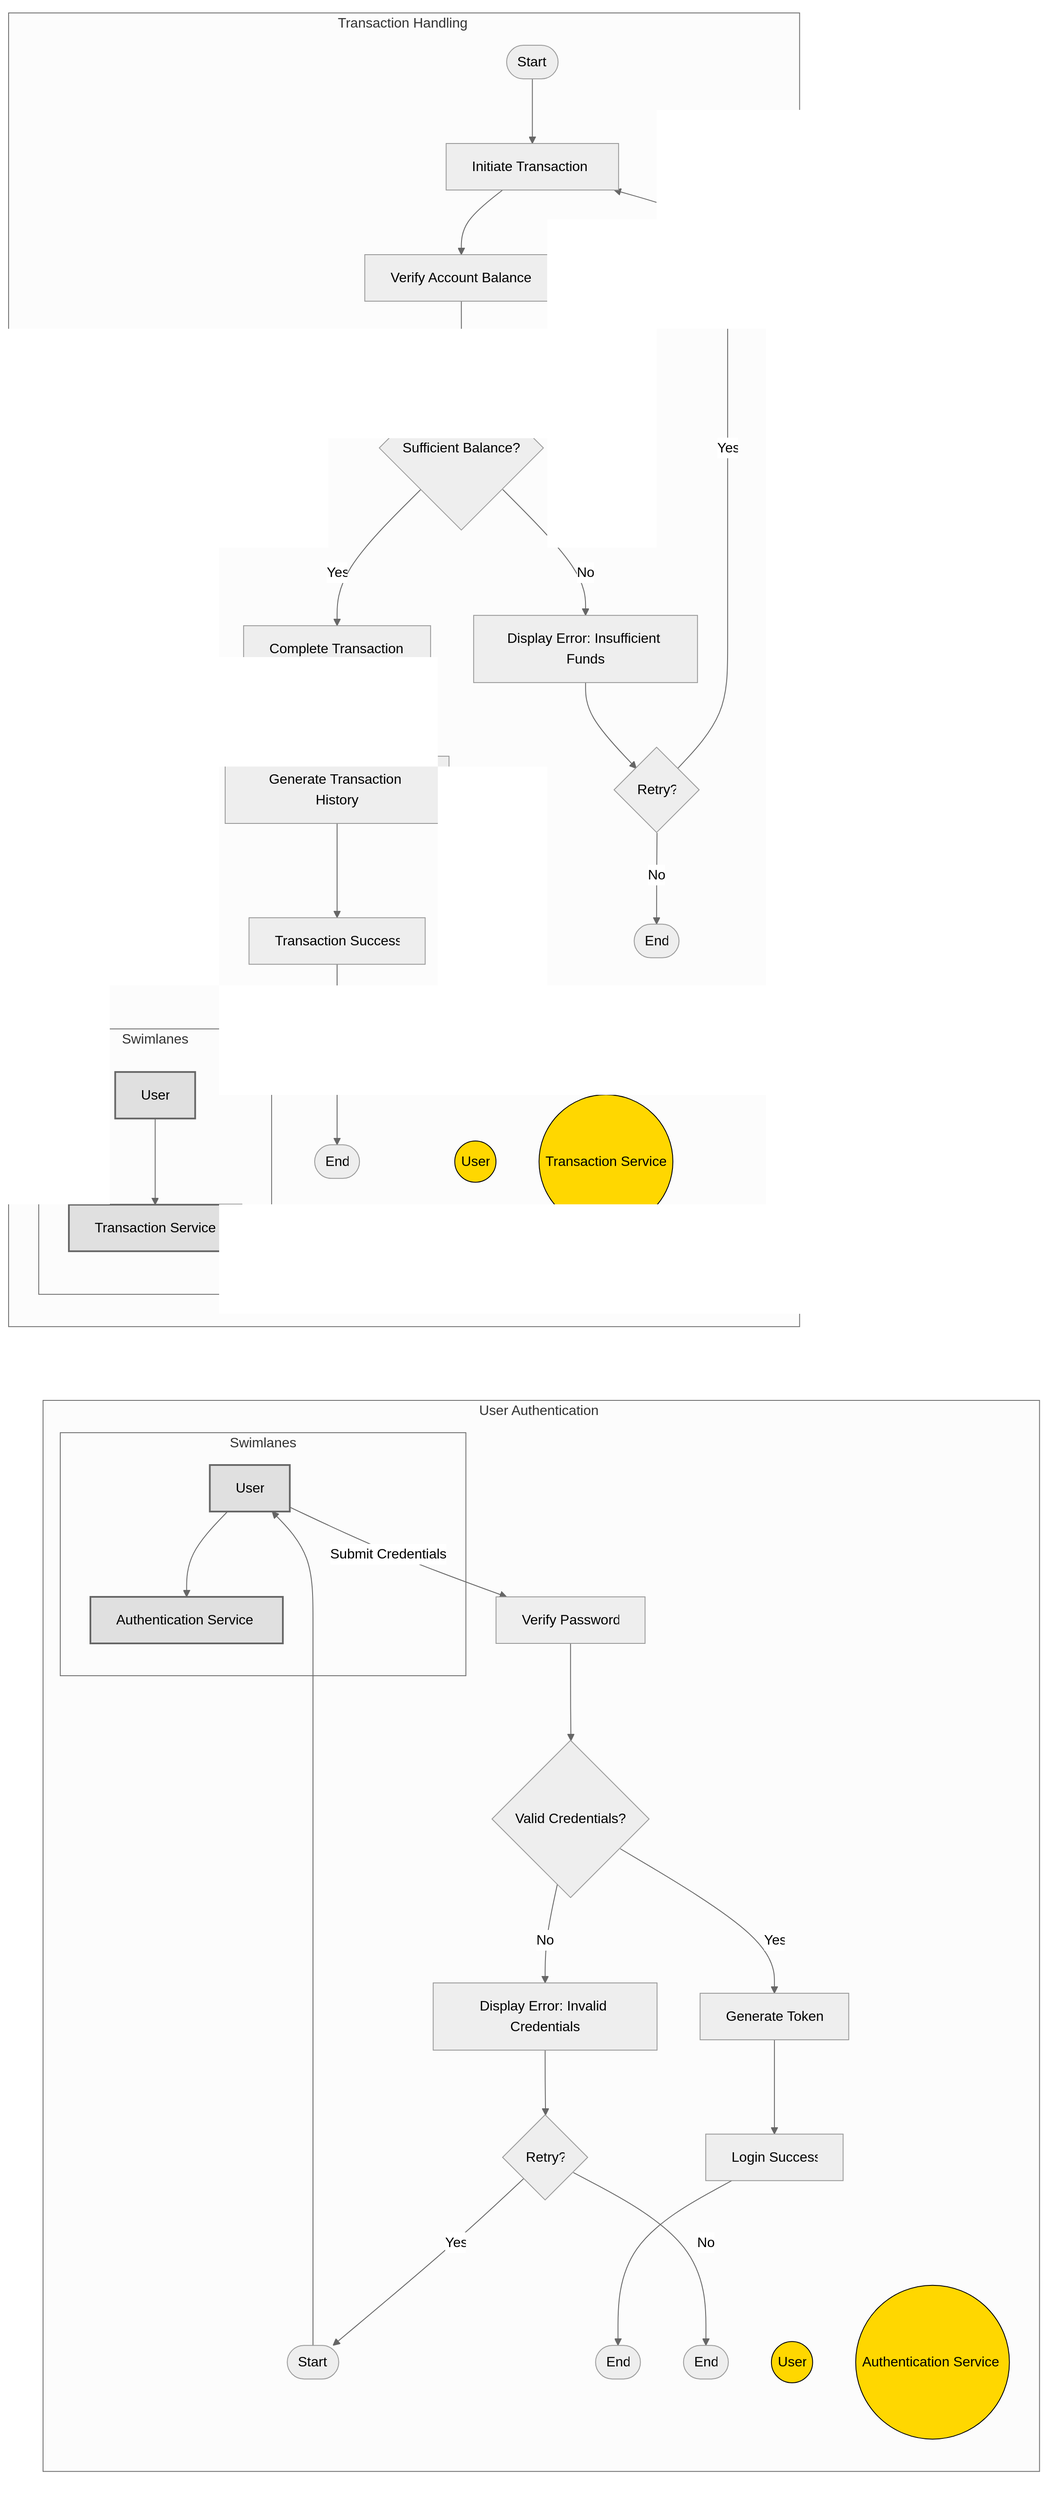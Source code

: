<mxfile version="26.0.14">
  <diagram name="Halaman-1" id="Y1p3a-VsKzeeBjnzf4Sp">
    <mxGraphModel dx="794" dy="446" grid="1" gridSize="10" guides="1" tooltips="1" connect="1" arrows="1" fold="1" page="1" pageScale="1" pageWidth="827" pageHeight="1169" math="0" shadow="0">
      <root>
        <mxCell id="0" />
        <mxCell id="1" parent="0" />
        <UserObject label="&lt;svg id=&quot;container&quot; width=&quot;934.684&quot; xmlns=&quot;http://www.w3.org/2000/svg&quot; class=&quot;flowchart&quot; height=&quot;1540.438&quot; viewBox=&quot;0 0 934.684 1540.438&quot; role=&quot;graphics-document document&quot; aria-roledescription=&quot;flowchart-v2&quot;&gt;&lt;style&gt;#container{font-family:&quot;trebuchet ms&quot;,verdana,arial,sans-serif;font-size:16px;fill:#000000;}#container .error-icon{fill:#552222;}#container .error-text{fill:#552222;stroke:#552222;}#container .edge-thickness-normal{stroke-width:1px;}#container .edge-thickness-thick{stroke-width:3.5px;}#container .edge-pattern-solid{stroke-dasharray:0;}#container .edge-thickness-invisible{stroke-width:0;fill:none;}#container .edge-pattern-dashed{stroke-dasharray:3;}#container .edge-pattern-dotted{stroke-dasharray:2;}#container .marker{fill:#666;stroke:#666;}#container .marker.cross{stroke:#666;}#container svg{font-family:&quot;trebuchet ms&quot;,verdana,arial,sans-serif;font-size:16px;}#container p{margin:0;}#container .label{font-family:&quot;trebuchet ms&quot;,verdana,arial,sans-serif;color:#000000;}#container .cluster-label text{fill:#333;}#container .cluster-label span{color:#333;}#container .cluster-label span p{background-color:transparent;}#container .label text,#container span{fill:#000000;color:#000000;}#container .node rect,#container .node circle,#container .node ellipse,#container .node polygon,#container .node path{fill:#eee;stroke:#999;stroke-width:1px;}#container .rough-node .label text,#container .node .label text,#container .image-shape .label,#container .icon-shape .label{text-anchor:middle;}#container .node .katex path{fill:#000;stroke:#000;stroke-width:1px;}#container .rough-node .label,#container .node .label,#container .image-shape .label,#container .icon-shape .label{text-align:center;}#container .node.clickable{cursor:pointer;}#container .root .anchor path{fill:#666!important;stroke-width:0;stroke:#666;}#container .arrowheadPath{fill:#333333;}#container .edgePath .path{stroke:#666;stroke-width:2.0px;}#container .flowchart-link{stroke:#666;fill:none;}#container .edgeLabel{background-color:white;text-align:center;}#container .edgeLabel p{background-color:white;}#container .edgeLabel rect{opacity:0.5;background-color:white;fill:white;}#container .labelBkg{background-color:rgba(255, 255, 255, 0.5);}#container .cluster rect{fill:hsl(0, 0%, 98.922%);stroke:#707070;stroke-width:1px;}#container .cluster text{fill:#333;}#container .cluster span{color:#333;}#container div.mermaidTooltip{position:absolute;text-align:center;max-width:200px;padding:2px;font-family:&quot;trebuchet ms&quot;,verdana,arial,sans-serif;font-size:12px;background:hsl(-160, 0%, 93.333%);border:1px solid #707070;border-radius:2px;pointer-events:none;z-index:100;}#container .flowchartTitleText{text-anchor:middle;font-size:18px;fill:#000000;}#container rect.text{fill:none;stroke-width:0;}#container .icon-shape,#container .image-shape{background-color:white;text-align:center;}#container .icon-shape p,#container .image-shape p{background-color:white;padding:2px;}#container .icon-shape rect,#container .image-shape rect{opacity:0.5;background-color:white;fill:white;}#container :root{--mermaid-font-family:&quot;trebuchet ms&quot;,verdana,arial,sans-serif;}#container .actor&amp;gt;*{fill:#ffd700!important;stroke:#000!important;}#container .actor span{fill:#ffd700!important;stroke:#000!important;}#container .swimlane&amp;gt;*{fill:#e0e0e0!important;stroke:#666!important;stroke-width:2px!important;}#container .swimlane span{fill:#e0e0e0!important;stroke:#666!important;stroke-width:2px!important;}&lt;/style&gt;&lt;g&gt;&lt;marker id=&quot;container_flowchart-v2-pointEnd&quot; class=&quot;marker flowchart-v2&quot; viewBox=&quot;0 0 10 10&quot; refX=&quot;5&quot; refY=&quot;5&quot; markerUnits=&quot;userSpaceOnUse&quot; markerWidth=&quot;8&quot; markerHeight=&quot;8&quot; orient=&quot;auto&quot;&gt;&lt;path d=&quot;M 0 0 L 10 5 L 0 10 z&quot; class=&quot;arrowMarkerPath&quot; style=&quot;stroke-width: 1; stroke-dasharray: 1, 0;&quot;&gt;&lt;/path&gt;&lt;/marker&gt;&lt;marker id=&quot;container_flowchart-v2-pointStart&quot; class=&quot;marker flowchart-v2&quot; viewBox=&quot;0 0 10 10&quot; refX=&quot;4.5&quot; refY=&quot;5&quot; markerUnits=&quot;userSpaceOnUse&quot; markerWidth=&quot;8&quot; markerHeight=&quot;8&quot; orient=&quot;auto&quot;&gt;&lt;path d=&quot;M 0 5 L 10 10 L 10 0 z&quot; class=&quot;arrowMarkerPath&quot; style=&quot;stroke-width: 1; stroke-dasharray: 1, 0;&quot;&gt;&lt;/path&gt;&lt;/marker&gt;&lt;marker id=&quot;container_flowchart-v2-circleEnd&quot; class=&quot;marker flowchart-v2&quot; viewBox=&quot;0 0 10 10&quot; refX=&quot;11&quot; refY=&quot;5&quot; markerUnits=&quot;userSpaceOnUse&quot; markerWidth=&quot;11&quot; markerHeight=&quot;11&quot; orient=&quot;auto&quot;&gt;&lt;circle cx=&quot;5&quot; cy=&quot;5&quot; r=&quot;5&quot; class=&quot;arrowMarkerPath&quot; style=&quot;stroke-width: 1; stroke-dasharray: 1, 0;&quot;&gt;&lt;/circle&gt;&lt;/marker&gt;&lt;marker id=&quot;container_flowchart-v2-circleStart&quot; class=&quot;marker flowchart-v2&quot; viewBox=&quot;0 0 10 10&quot; refX=&quot;-1&quot; refY=&quot;5&quot; markerUnits=&quot;userSpaceOnUse&quot; markerWidth=&quot;11&quot; markerHeight=&quot;11&quot; orient=&quot;auto&quot;&gt;&lt;circle cx=&quot;5&quot; cy=&quot;5&quot; r=&quot;5&quot; class=&quot;arrowMarkerPath&quot; style=&quot;stroke-width: 1; stroke-dasharray: 1, 0;&quot;&gt;&lt;/circle&gt;&lt;/marker&gt;&lt;marker id=&quot;container_flowchart-v2-crossEnd&quot; class=&quot;marker cross flowchart-v2&quot; viewBox=&quot;0 0 11 11&quot; refX=&quot;12&quot; refY=&quot;5.2&quot; markerUnits=&quot;userSpaceOnUse&quot; markerWidth=&quot;11&quot; markerHeight=&quot;11&quot; orient=&quot;auto&quot;&gt;&lt;path d=&quot;M 1,1 l 9,9 M 10,1 l -9,9&quot; class=&quot;arrowMarkerPath&quot; style=&quot;stroke-width: 2; stroke-dasharray: 1, 0;&quot;&gt;&lt;/path&gt;&lt;/marker&gt;&lt;marker id=&quot;container_flowchart-v2-crossStart&quot; class=&quot;marker cross flowchart-v2&quot; viewBox=&quot;0 0 11 11&quot; refX=&quot;-1&quot; refY=&quot;5.2&quot; markerUnits=&quot;userSpaceOnUse&quot; markerWidth=&quot;11&quot; markerHeight=&quot;11&quot; orient=&quot;auto&quot;&gt;&lt;path d=&quot;M 1,1 l 9,9 M 10,1 l -9,9&quot; class=&quot;arrowMarkerPath&quot; style=&quot;stroke-width: 2; stroke-dasharray: 1, 0;&quot;&gt;&lt;/path&gt;&lt;/marker&gt;&lt;g class=&quot;root&quot;&gt;&lt;g class=&quot;clusters&quot;&gt;&lt;/g&gt;&lt;g class=&quot;edgePaths&quot;&gt;&lt;/g&gt;&lt;g class=&quot;edgeLabels&quot;&gt;&lt;/g&gt;&lt;g class=&quot;nodes&quot;&gt;&lt;g class=&quot;root&quot; transform=&quot;translate(0, 0)&quot;&gt;&lt;g class=&quot;clusters&quot;&gt;&lt;g class=&quot;cluster&quot; id=&quot;subGraph1&quot; data-look=&quot;classic&quot;&gt;&lt;rect style=&quot;&quot; x=&quot;8&quot; y=&quot;8&quot; width=&quot;918.684&quot; height=&quot;1524.438&quot;&gt;&lt;/rect&gt;&lt;g class=&quot;cluster-label&quot; transform=&quot;translate(390.428, 8)&quot;&gt;&lt;foreignObject width=&quot;153.828&quot; height=&quot;24&quot;&gt;&lt;div xmlns=&quot;http://www.w3.org/1999/xhtml&quot; style=&quot;display: table-cell; white-space: nowrap; line-height: 1.5; max-width: 200px; text-align: center;&quot;&gt;&lt;span class=&quot;nodeLabel&quot;&gt;&lt;p&gt;Transaction Handling&lt;/p&gt;&lt;/span&gt;&lt;/div&gt;&lt;/foreignObject&gt;&lt;/g&gt;&lt;/g&gt;&lt;/g&gt;&lt;g class=&quot;edgePaths&quot;&gt;&lt;path d=&quot;M616.305,84.5L616.305,90.75C616.305,97,616.305,109.5,616.305,121.333C616.305,133.167,616.305,144.333,616.305,149.917L616.305,155.5&quot; id=&quot;L_start_U1_1&quot; class=&quot;edge-thickness-normal edge-pattern-solid edge-thickness-normal edge-pattern-solid flowchart-link&quot; style=&quot;&quot; marker-end=&quot;url(#container_flowchart-v2-pointEnd)&quot;&gt;&lt;/path&gt;&lt;path d=&quot;M581.77,213.5L573.776,219.75C565.781,226,549.793,238.5,541.799,250.333C533.805,262.167,533.805,273.333,533.805,278.917L533.805,284.5&quot; id=&quot;L_U1_T1_2&quot; class=&quot;edge-thickness-normal edge-pattern-solid edge-thickness-normal edge-pattern-solid flowchart-link&quot; style=&quot;&quot; marker-end=&quot;url(#container_flowchart-v2-pointEnd)&quot;&gt;&lt;/path&gt;&lt;path d=&quot;M533.805,342.5L533.805,348.75C533.805,355,533.805,367.5,533.879,379.417C533.954,391.333,534.103,402.667,534.177,408.334L534.252,414&quot; id=&quot;L_T1_decision1_3&quot; class=&quot;edge-thickness-normal edge-pattern-solid edge-thickness-normal edge-pattern-solid flowchart-link&quot; style=&quot;&quot; marker-end=&quot;url(#container_flowchart-v2-pointEnd)&quot;&gt;&lt;/path&gt;&lt;path d=&quot;M486.741,561.015L470.536,577.109C454.33,593.203,421.919,625.39,405.713,651.068C389.508,676.745,389.508,695.911,389.508,705.495L389.508,715.078&quot; id=&quot;L_decision1_T2_4&quot; class=&quot;edge-thickness-normal edge-pattern-solid edge-thickness-normal edge-pattern-solid flowchart-link&quot; style=&quot;&quot; marker-end=&quot;url(#container_flowchart-v2-pointEnd)&quot;&gt;&lt;/path&gt;&lt;path d=&quot;M389.508,773.078L389.508,781.328C389.508,789.578,389.508,806.078,389.508,821.65C389.508,837.221,389.508,851.865,389.508,859.186L389.508,866.508&quot; id=&quot;L_T2_T3_5&quot; class=&quot;edge-thickness-normal edge-pattern-solid edge-thickness-normal edge-pattern-solid flowchart-link&quot; style=&quot;&quot; marker-end=&quot;url(#container_flowchart-v2-pointEnd)&quot;&gt;&lt;/path&gt;&lt;path d=&quot;M389.508,948.508L389.508,958.496C389.508,968.484,389.508,988.461,389.508,1006.033C389.508,1023.604,389.508,1038.771,389.508,1046.354L389.508,1053.938&quot; id=&quot;L_T3_U2_6&quot; class=&quot;edge-thickness-normal edge-pattern-solid edge-thickness-normal edge-pattern-solid flowchart-link&quot; style=&quot;&quot; marker-end=&quot;url(#container_flowchart-v2-pointEnd)&quot;&gt;&lt;/path&gt;&lt;path d=&quot;M389.508,1111.938L389.508,1118.188C389.508,1124.438,389.508,1136.938,389.508,1171.188C389.508,1205.438,389.508,1261.438,389.508,1289.438L389.508,1317.438&quot; id=&quot;L_U2_end1_7&quot; class=&quot;edge-thickness-normal edge-pattern-solid edge-thickness-normal edge-pattern-solid flowchart-link&quot; style=&quot;&quot; marker-end=&quot;url(#container_flowchart-v2-pointEnd)&quot;&gt;&lt;/path&gt;&lt;path d=&quot;M581.868,561.015L597.907,577.109C613.946,593.203,646.024,625.39,662.063,649.068C678.102,672.745,678.102,687.911,678.102,695.495L678.102,703.078&quot; id=&quot;L_decision1_U3_8&quot; class=&quot;edge-thickness-normal edge-pattern-solid edge-thickness-normal edge-pattern-solid flowchart-link&quot; style=&quot;&quot; marker-end=&quot;url(#container_flowchart-v2-pointEnd)&quot;&gt;&lt;/path&gt;&lt;path d=&quot;M678.102,785.078L678.102,791.328C678.102,797.578,678.102,810.078,687.464,826.189C696.827,842.301,715.553,862.023,724.916,871.885L734.279,881.746&quot; id=&quot;L_U3_decision2_9&quot; class=&quot;edge-thickness-normal edge-pattern-solid edge-thickness-normal edge-pattern-solid flowchart-link&quot; style=&quot;&quot; marker-end=&quot;url(#container_flowchart-v2-pointEnd)&quot;&gt;&lt;/path&gt;&lt;path d=&quot;M785.17,884.647L794.825,874.302C804.481,863.957,823.791,843.268,833.446,820.173C843.102,797.078,843.102,771.578,843.102,744.078C843.102,716.578,843.102,687.078,843.102,648.197C843.102,609.315,843.102,561.052,843.102,514.789C843.102,468.526,843.102,424.263,843.102,391.382C843.102,358.5,843.102,337,843.102,315.5C843.102,294,843.102,272.5,821.766,255.682C800.431,238.865,757.761,226.729,736.426,220.662L715.09,214.594&quot; id=&quot;L_decision2_U1_10&quot; class=&quot;edge-thickness-normal edge-pattern-solid edge-thickness-normal edge-pattern-solid flowchart-link&quot; style=&quot;&quot; marker-end=&quot;url(#container_flowchart-v2-pointEnd)&quot;&gt;&lt;/path&gt;&lt;path d=&quot;M761.102,959.438L761.018,967.604C760.935,975.771,760.768,992.104,760.685,1009.104C760.602,1026.104,760.602,1043.771,760.602,1052.604L760.602,1061.438&quot; id=&quot;L_decision2_end2_11&quot; class=&quot;edge-thickness-normal edge-pattern-solid edge-thickness-normal edge-pattern-solid flowchart-link&quot; style=&quot;&quot; marker-end=&quot;url(#container_flowchart-v2-pointEnd)&quot;&gt;&lt;/path&gt;&lt;/g&gt;&lt;g class=&quot;edgeLabels&quot;&gt;&lt;g class=&quot;edgeLabel&quot;&gt;&lt;g class=&quot;label&quot; transform=&quot;translate(0, 0)&quot;&gt;&lt;foreignObject width=&quot;0&quot; height=&quot;0&quot;&gt;&lt;div xmlns=&quot;http://www.w3.org/1999/xhtml&quot; class=&quot;labelBkg&quot; style=&quot;display: table-cell; white-space: nowrap; line-height: 1.5; max-width: 200px; text-align: center;&quot;&gt;&lt;span class=&quot;edgeLabel&quot;&gt;&lt;/span&gt;&lt;/div&gt;&lt;/foreignObject&gt;&lt;/g&gt;&lt;/g&gt;&lt;g class=&quot;edgeLabel&quot;&gt;&lt;g class=&quot;label&quot; transform=&quot;translate(0, 0)&quot;&gt;&lt;foreignObject width=&quot;0&quot; height=&quot;0&quot;&gt;&lt;div xmlns=&quot;http://www.w3.org/1999/xhtml&quot; class=&quot;labelBkg&quot; style=&quot;display: table-cell; white-space: nowrap; line-height: 1.5; max-width: 200px; text-align: center;&quot;&gt;&lt;span class=&quot;edgeLabel&quot;&gt;&lt;/span&gt;&lt;/div&gt;&lt;/foreignObject&gt;&lt;/g&gt;&lt;/g&gt;&lt;g class=&quot;edgeLabel&quot;&gt;&lt;g class=&quot;label&quot; transform=&quot;translate(0, 0)&quot;&gt;&lt;foreignObject width=&quot;0&quot; height=&quot;0&quot;&gt;&lt;div xmlns=&quot;http://www.w3.org/1999/xhtml&quot; class=&quot;labelBkg&quot; style=&quot;display: table-cell; white-space: nowrap; line-height: 1.5; max-width: 200px; text-align: center;&quot;&gt;&lt;span class=&quot;edgeLabel&quot;&gt;&lt;/span&gt;&lt;/div&gt;&lt;/foreignObject&gt;&lt;/g&gt;&lt;/g&gt;&lt;g class=&quot;edgeLabel&quot; transform=&quot;translate(389.508, 657.578)&quot;&gt;&lt;g class=&quot;label&quot; transform=&quot;translate(-12.031, -12)&quot;&gt;&lt;foreignObject width=&quot;24.062&quot; height=&quot;24&quot;&gt;&lt;div xmlns=&quot;http://www.w3.org/1999/xhtml&quot; class=&quot;labelBkg&quot; style=&quot;display: table-cell; white-space: nowrap; line-height: 1.5; max-width: 200px; text-align: center;&quot;&gt;&lt;span class=&quot;edgeLabel&quot;&gt;&lt;p&gt;Yes&lt;/p&gt;&lt;/span&gt;&lt;/div&gt;&lt;/foreignObject&gt;&lt;/g&gt;&lt;/g&gt;&lt;g class=&quot;edgeLabel&quot;&gt;&lt;g class=&quot;label&quot; transform=&quot;translate(0, 0)&quot;&gt;&lt;foreignObject width=&quot;0&quot; height=&quot;0&quot;&gt;&lt;div xmlns=&quot;http://www.w3.org/1999/xhtml&quot; class=&quot;labelBkg&quot; style=&quot;display: table-cell; white-space: nowrap; line-height: 1.5; max-width: 200px; text-align: center;&quot;&gt;&lt;span class=&quot;edgeLabel&quot;&gt;&lt;/span&gt;&lt;/div&gt;&lt;/foreignObject&gt;&lt;/g&gt;&lt;/g&gt;&lt;g class=&quot;edgeLabel&quot;&gt;&lt;g class=&quot;label&quot; transform=&quot;translate(0, 0)&quot;&gt;&lt;foreignObject width=&quot;0&quot; height=&quot;0&quot;&gt;&lt;div xmlns=&quot;http://www.w3.org/1999/xhtml&quot; class=&quot;labelBkg&quot; style=&quot;display: table-cell; white-space: nowrap; line-height: 1.5; max-width: 200px; text-align: center;&quot;&gt;&lt;span class=&quot;edgeLabel&quot;&gt;&lt;/span&gt;&lt;/div&gt;&lt;/foreignObject&gt;&lt;/g&gt;&lt;/g&gt;&lt;g class=&quot;edgeLabel&quot;&gt;&lt;g class=&quot;label&quot; transform=&quot;translate(0, 0)&quot;&gt;&lt;foreignObject width=&quot;0&quot; height=&quot;0&quot;&gt;&lt;div xmlns=&quot;http://www.w3.org/1999/xhtml&quot; class=&quot;labelBkg&quot; style=&quot;display: table-cell; white-space: nowrap; line-height: 1.5; max-width: 200px; text-align: center;&quot;&gt;&lt;span class=&quot;edgeLabel&quot;&gt;&lt;/span&gt;&lt;/div&gt;&lt;/foreignObject&gt;&lt;/g&gt;&lt;/g&gt;&lt;g class=&quot;edgeLabel&quot; transform=&quot;translate(678.102, 657.578)&quot;&gt;&lt;g class=&quot;label&quot; transform=&quot;translate(-10.141, -12)&quot;&gt;&lt;foreignObject width=&quot;20.281&quot; height=&quot;24&quot;&gt;&lt;div xmlns=&quot;http://www.w3.org/1999/xhtml&quot; class=&quot;labelBkg&quot; style=&quot;display: table-cell; white-space: nowrap; line-height: 1.5; max-width: 200px; text-align: center;&quot;&gt;&lt;span class=&quot;edgeLabel&quot;&gt;&lt;p&gt;No&lt;/p&gt;&lt;/span&gt;&lt;/div&gt;&lt;/foreignObject&gt;&lt;/g&gt;&lt;/g&gt;&lt;g class=&quot;edgeLabel&quot;&gt;&lt;g class=&quot;label&quot; transform=&quot;translate(0, 0)&quot;&gt;&lt;foreignObject width=&quot;0&quot; height=&quot;0&quot;&gt;&lt;div xmlns=&quot;http://www.w3.org/1999/xhtml&quot; class=&quot;labelBkg&quot; style=&quot;display: table-cell; white-space: nowrap; line-height: 1.5; max-width: 200px; text-align: center;&quot;&gt;&lt;span class=&quot;edgeLabel&quot;&gt;&lt;/span&gt;&lt;/div&gt;&lt;/foreignObject&gt;&lt;/g&gt;&lt;/g&gt;&lt;g class=&quot;edgeLabel&quot; transform=&quot;translate(843.102, 512.789)&quot;&gt;&lt;g class=&quot;label&quot; transform=&quot;translate(-12.031, -12)&quot;&gt;&lt;foreignObject width=&quot;24.062&quot; height=&quot;24&quot;&gt;&lt;div xmlns=&quot;http://www.w3.org/1999/xhtml&quot; class=&quot;labelBkg&quot; style=&quot;display: table-cell; white-space: nowrap; line-height: 1.5; max-width: 200px; text-align: center;&quot;&gt;&lt;span class=&quot;edgeLabel&quot;&gt;&lt;p&gt;Yes&lt;/p&gt;&lt;/span&gt;&lt;/div&gt;&lt;/foreignObject&gt;&lt;/g&gt;&lt;/g&gt;&lt;g class=&quot;edgeLabel&quot; transform=&quot;translate(760.602, 1008.438)&quot;&gt;&lt;g class=&quot;label&quot; transform=&quot;translate(-10.141, -12)&quot;&gt;&lt;foreignObject width=&quot;20.281&quot; height=&quot;24&quot;&gt;&lt;div xmlns=&quot;http://www.w3.org/1999/xhtml&quot; class=&quot;labelBkg&quot; style=&quot;display: table-cell; white-space: nowrap; line-height: 1.5; max-width: 200px; text-align: center;&quot;&gt;&lt;span class=&quot;edgeLabel&quot;&gt;&lt;p&gt;No&lt;/p&gt;&lt;/span&gt;&lt;/div&gt;&lt;/foreignObject&gt;&lt;/g&gt;&lt;/g&gt;&lt;/g&gt;&lt;g class=&quot;nodes&quot;&gt;&lt;g class=&quot;root&quot; transform=&quot;translate(35, 1178.938)&quot;&gt;&lt;g class=&quot;clusters&quot;&gt;&lt;g class=&quot;cluster&quot; id=&quot;Swimlanes&quot; data-look=&quot;classic&quot;&gt;&lt;rect style=&quot;&quot; x=&quot;8&quot; y=&quot;8&quot; width=&quot;270.453&quot; height=&quot;308&quot;&gt;&lt;/rect&gt;&lt;g class=&quot;cluster-label&quot; transform=&quot;translate(104.578, 8)&quot;&gt;&lt;foreignObject width=&quot;77.297&quot; height=&quot;24&quot;&gt;&lt;div xmlns=&quot;http://www.w3.org/1999/xhtml&quot; style=&quot;display: table-cell; white-space: nowrap; line-height: 1.5; max-width: 200px; text-align: center;&quot;&gt;&lt;span class=&quot;nodeLabel&quot;&gt;&lt;p&gt;Swimlanes&lt;/p&gt;&lt;/span&gt;&lt;/div&gt;&lt;/foreignObject&gt;&lt;/g&gt;&lt;/g&gt;&lt;/g&gt;&lt;g class=&quot;edgePaths&quot;&gt;&lt;path d=&quot;M143.227,112L143.227,120.333C143.227,128.667,143.227,145.333,143.227,161.333C143.227,177.333,143.227,192.667,143.227,200.333L143.227,208&quot; id=&quot;L_U_T_0&quot; class=&quot;edge-thickness-normal edge-pattern-solid edge-thickness-normal edge-pattern-solid flowchart-link&quot; style=&quot;&quot; marker-end=&quot;url(#container_flowchart-v2-pointEnd)&quot;&gt;&lt;/path&gt;&lt;/g&gt;&lt;g class=&quot;edgeLabels&quot;&gt;&lt;g class=&quot;edgeLabel&quot;&gt;&lt;g class=&quot;label&quot; transform=&quot;translate(0, 0)&quot;&gt;&lt;foreignObject width=&quot;0&quot; height=&quot;0&quot;&gt;&lt;div xmlns=&quot;http://www.w3.org/1999/xhtml&quot; class=&quot;labelBkg&quot; style=&quot;display: table-cell; white-space: nowrap; line-height: 1.5; max-width: 200px; text-align: center;&quot;&gt;&lt;span class=&quot;edgeLabel&quot;&gt;&lt;/span&gt;&lt;/div&gt;&lt;/foreignObject&gt;&lt;/g&gt;&lt;/g&gt;&lt;/g&gt;&lt;g class=&quot;nodes&quot;&gt;&lt;g class=&quot;node default swimlane&quot; id=&quot;flowchart-U-2&quot; transform=&quot;translate(143.227, 85)&quot;&gt;&lt;rect class=&quot;basic label-container&quot; style=&quot;fill:#e0e0e0 !important;stroke:#666 !important;stroke-width:2px !important&quot; x=&quot;-46.445&quot; y=&quot;-27&quot; width=&quot;92.891&quot; height=&quot;54&quot;&gt;&lt;/rect&gt;&lt;g class=&quot;label&quot; style=&quot;&quot; transform=&quot;translate(-16.445, -12)&quot;&gt;&lt;rect&gt;&lt;/rect&gt;&lt;foreignObject width=&quot;32.891&quot; height=&quot;24&quot;&gt;&lt;div xmlns=&quot;http://www.w3.org/1999/xhtml&quot; style=&quot;display: table-cell; white-space: nowrap; line-height: 1.5; max-width: 200px; text-align: center;&quot;&gt;&lt;span class=&quot;nodeLabel&quot;&gt;&lt;p&gt;User&lt;/p&gt;&lt;/span&gt;&lt;/div&gt;&lt;/foreignObject&gt;&lt;/g&gt;&lt;/g&gt;&lt;g class=&quot;node default swimlane&quot; id=&quot;flowchart-T-3&quot; transform=&quot;translate(143.227, 239)&quot;&gt;&lt;rect class=&quot;basic label-container&quot; style=&quot;fill:#e0e0e0 !important;stroke:#666 !important;stroke-width:2px !important&quot; x=&quot;-100.227&quot; y=&quot;-27&quot; width=&quot;200.453&quot; height=&quot;54&quot;&gt;&lt;/rect&gt;&lt;g class=&quot;label&quot; style=&quot;&quot; transform=&quot;translate(-70.227, -12)&quot;&gt;&lt;rect&gt;&lt;/rect&gt;&lt;foreignObject width=&quot;140.453&quot; height=&quot;24&quot;&gt;&lt;div xmlns=&quot;http://www.w3.org/1999/xhtml&quot; style=&quot;display: table-cell; white-space: nowrap; line-height: 1.5; max-width: 200px; text-align: center;&quot;&gt;&lt;span class=&quot;nodeLabel&quot;&gt;&lt;p&gt;Transaction Service&lt;/p&gt;&lt;/span&gt;&lt;/div&gt;&lt;/foreignObject&gt;&lt;/g&gt;&lt;/g&gt;&lt;/g&gt;&lt;/g&gt;&lt;g class=&quot;node default&quot; id=&quot;flowchart-start-6&quot; transform=&quot;translate(616.305, 65)&quot;&gt;&lt;rect class=&quot;basic label-container&quot; style=&quot;&quot; rx=&quot;19.5&quot; ry=&quot;19.5&quot; x=&quot;-29.898&quot; y=&quot;-19.5&quot; width=&quot;59.797&quot; height=&quot;39&quot;&gt;&lt;/rect&gt;&lt;g class=&quot;label&quot; style=&quot;&quot; transform=&quot;translate(-17.523, -12)&quot;&gt;&lt;rect&gt;&lt;/rect&gt;&lt;foreignObject width=&quot;35.047&quot; height=&quot;24&quot;&gt;&lt;div xmlns=&quot;http://www.w3.org/1999/xhtml&quot; style=&quot;display: table-cell; white-space: nowrap; line-height: 1.5; max-width: 200px; text-align: center;&quot;&gt;&lt;span class=&quot;nodeLabel&quot;&gt;&lt;p&gt;Start&lt;/p&gt;&lt;/span&gt;&lt;/div&gt;&lt;/foreignObject&gt;&lt;/g&gt;&lt;/g&gt;&lt;g class=&quot;node default&quot; id=&quot;flowchart-U1-7&quot; transform=&quot;translate(616.305, 186.5)&quot;&gt;&lt;rect class=&quot;basic label-container&quot; style=&quot;&quot; x=&quot;-100.133&quot; y=&quot;-27&quot; width=&quot;200.266&quot; height=&quot;54&quot;&gt;&lt;/rect&gt;&lt;g class=&quot;label&quot; style=&quot;&quot; transform=&quot;translate(-70.133, -12)&quot;&gt;&lt;rect&gt;&lt;/rect&gt;&lt;foreignObject width=&quot;140.266&quot; height=&quot;24&quot;&gt;&lt;div xmlns=&quot;http://www.w3.org/1999/xhtml&quot; style=&quot;display: table-cell; white-space: nowrap; line-height: 1.5; max-width: 200px; text-align: center;&quot;&gt;&lt;span class=&quot;nodeLabel&quot;&gt;&lt;p&gt;Initiate Transaction&lt;/p&gt;&lt;/span&gt;&lt;/div&gt;&lt;/foreignObject&gt;&lt;/g&gt;&lt;/g&gt;&lt;g class=&quot;node default&quot; id=&quot;flowchart-T1-8&quot; transform=&quot;translate(533.805, 315.5)&quot;&gt;&lt;rect class=&quot;basic label-container&quot; style=&quot;&quot; x=&quot;-112.133&quot; y=&quot;-27&quot; width=&quot;224.266&quot; height=&quot;54&quot;&gt;&lt;/rect&gt;&lt;g class=&quot;label&quot; style=&quot;&quot; transform=&quot;translate(-82.133, -12)&quot;&gt;&lt;rect&gt;&lt;/rect&gt;&lt;foreignObject width=&quot;164.266&quot; height=&quot;24&quot;&gt;&lt;div xmlns=&quot;http://www.w3.org/1999/xhtml&quot; style=&quot;display: table-cell; white-space: nowrap; line-height: 1.5; max-width: 200px; text-align: center;&quot;&gt;&lt;span class=&quot;nodeLabel&quot;&gt;&lt;p&gt;Verify Account Balance&lt;/p&gt;&lt;/span&gt;&lt;/div&gt;&lt;/foreignObject&gt;&lt;/g&gt;&lt;/g&gt;&lt;g class=&quot;node default&quot; id=&quot;flowchart-decision1-10&quot; transform=&quot;translate(533.805, 512.789)&quot;&gt;&lt;polygon points=&quot;95.289,0 190.578,-95.289 95.289,-190.578 0,-95.289&quot; class=&quot;label-container&quot; transform=&quot;translate(-95.289,95.289)&quot;&gt;&lt;/polygon&gt;&lt;g class=&quot;label&quot; style=&quot;&quot; transform=&quot;translate(-68.289, -12)&quot;&gt;&lt;rect&gt;&lt;/rect&gt;&lt;foreignObject width=&quot;136.578&quot; height=&quot;24&quot;&gt;&lt;div xmlns=&quot;http://www.w3.org/1999/xhtml&quot; style=&quot;display: table-cell; white-space: nowrap; line-height: 1.5; max-width: 200px; text-align: center;&quot;&gt;&lt;span class=&quot;nodeLabel&quot;&gt;&lt;p&gt;Sufficient Balance?&lt;/p&gt;&lt;/span&gt;&lt;/div&gt;&lt;/foreignObject&gt;&lt;/g&gt;&lt;/g&gt;&lt;g class=&quot;node default&quot; id=&quot;flowchart-T2-12&quot; transform=&quot;translate(389.508, 746.078)&quot;&gt;&lt;rect class=&quot;basic label-container&quot; style=&quot;&quot; x=&quot;-108.594&quot; y=&quot;-27&quot; width=&quot;217.188&quot; height=&quot;54&quot;&gt;&lt;/rect&gt;&lt;g class=&quot;label&quot; style=&quot;&quot; transform=&quot;translate(-78.594, -12)&quot;&gt;&lt;rect&gt;&lt;/rect&gt;&lt;foreignObject width=&quot;157.188&quot; height=&quot;24&quot;&gt;&lt;div xmlns=&quot;http://www.w3.org/1999/xhtml&quot; style=&quot;display: table-cell; white-space: nowrap; line-height: 1.5; max-width: 200px; text-align: center;&quot;&gt;&lt;span class=&quot;nodeLabel&quot;&gt;&lt;p&gt;Complete Transaction&lt;/p&gt;&lt;/span&gt;&lt;/div&gt;&lt;/foreignObject&gt;&lt;/g&gt;&lt;/g&gt;&lt;g class=&quot;node default&quot; id=&quot;flowchart-T3-14&quot; transform=&quot;translate(389.508, 909.508)&quot;&gt;&lt;rect class=&quot;basic label-container&quot; style=&quot;&quot; x=&quot;-130&quot; y=&quot;-39&quot; width=&quot;260&quot; height=&quot;78&quot;&gt;&lt;/rect&gt;&lt;g class=&quot;label&quot; style=&quot;&quot; transform=&quot;translate(-100, -24)&quot;&gt;&lt;rect&gt;&lt;/rect&gt;&lt;foreignObject width=&quot;200&quot; height=&quot;48&quot;&gt;&lt;div xmlns=&quot;http://www.w3.org/1999/xhtml&quot; style=&quot;display: table; white-space: break-spaces; line-height: 1.5; max-width: 200px; text-align: center; width: 200px;&quot;&gt;&lt;span class=&quot;nodeLabel&quot;&gt;&lt;p&gt;Generate Transaction History&lt;/p&gt;&lt;/span&gt;&lt;/div&gt;&lt;/foreignObject&gt;&lt;/g&gt;&lt;/g&gt;&lt;g class=&quot;node default&quot; id=&quot;flowchart-U2-15&quot; transform=&quot;translate(389.508, 1084.938)&quot;&gt;&lt;rect class=&quot;basic label-container&quot; style=&quot;&quot; x=&quot;-102.297&quot; y=&quot;-27&quot; width=&quot;204.594&quot; height=&quot;54&quot;&gt;&lt;/rect&gt;&lt;g class=&quot;label&quot; style=&quot;&quot; transform=&quot;translate(-72.297, -12)&quot;&gt;&lt;rect&gt;&lt;/rect&gt;&lt;foreignObject width=&quot;144.594&quot; height=&quot;24&quot;&gt;&lt;div xmlns=&quot;http://www.w3.org/1999/xhtml&quot; style=&quot;display: table-cell; white-space: nowrap; line-height: 1.5; max-width: 200px; text-align: center;&quot;&gt;&lt;span class=&quot;nodeLabel&quot;&gt;&lt;p&gt;Transaction Success&lt;/p&gt;&lt;/span&gt;&lt;/div&gt;&lt;/foreignObject&gt;&lt;/g&gt;&lt;/g&gt;&lt;g class=&quot;node default&quot; id=&quot;flowchart-end1-16&quot; transform=&quot;translate(389.508, 1340.938)&quot;&gt;&lt;rect class=&quot;basic label-container&quot; style=&quot;&quot; rx=&quot;19.5&quot; ry=&quot;19.5&quot; x=&quot;-26.055&quot; y=&quot;-19.5&quot; width=&quot;52.109&quot; height=&quot;39&quot;&gt;&lt;/rect&gt;&lt;g class=&quot;label&quot; style=&quot;&quot; transform=&quot;translate(-13.68, -12)&quot;&gt;&lt;rect&gt;&lt;/rect&gt;&lt;foreignObject width=&quot;27.359&quot; height=&quot;24&quot;&gt;&lt;div xmlns=&quot;http://www.w3.org/1999/xhtml&quot; style=&quot;display: table-cell; white-space: nowrap; line-height: 1.5; max-width: 200px; text-align: center;&quot;&gt;&lt;span class=&quot;nodeLabel&quot;&gt;&lt;p&gt;End&lt;/p&gt;&lt;/span&gt;&lt;/div&gt;&lt;/foreignObject&gt;&lt;/g&gt;&lt;/g&gt;&lt;g class=&quot;node default&quot; id=&quot;flowchart-U3-18&quot; transform=&quot;translate(678.102, 746.078)&quot;&gt;&lt;rect class=&quot;basic label-container&quot; style=&quot;&quot; x=&quot;-130&quot; y=&quot;-39&quot; width=&quot;260&quot; height=&quot;78&quot;&gt;&lt;/rect&gt;&lt;g class=&quot;label&quot; style=&quot;&quot; transform=&quot;translate(-100, -24)&quot;&gt;&lt;rect&gt;&lt;/rect&gt;&lt;foreignObject width=&quot;200&quot; height=&quot;48&quot;&gt;&lt;div xmlns=&quot;http://www.w3.org/1999/xhtml&quot; style=&quot;display: table; white-space: break-spaces; line-height: 1.5; max-width: 200px; text-align: center; width: 200px;&quot;&gt;&lt;span class=&quot;nodeLabel&quot;&gt;&lt;p&gt;Display Error: Insufficient Funds&lt;/p&gt;&lt;/span&gt;&lt;/div&gt;&lt;/foreignObject&gt;&lt;/g&gt;&lt;/g&gt;&lt;g class=&quot;node default&quot; id=&quot;flowchart-decision2-20&quot; transform=&quot;translate(760.602, 909.508)&quot;&gt;&lt;polygon points=&quot;49.43,0 98.859,-49.43 49.43,-98.859 0,-49.43&quot; class=&quot;label-container&quot; transform=&quot;translate(-49.43,49.43)&quot;&gt;&lt;/polygon&gt;&lt;g class=&quot;label&quot; style=&quot;&quot; transform=&quot;translate(-22.43, -12)&quot;&gt;&lt;rect&gt;&lt;/rect&gt;&lt;foreignObject width=&quot;44.859&quot; height=&quot;24&quot;&gt;&lt;div xmlns=&quot;http://www.w3.org/1999/xhtml&quot; style=&quot;display: table-cell; white-space: nowrap; line-height: 1.5; max-width: 200px; text-align: center;&quot;&gt;&lt;span class=&quot;nodeLabel&quot;&gt;&lt;p&gt;Retry?&lt;/p&gt;&lt;/span&gt;&lt;/div&gt;&lt;/foreignObject&gt;&lt;/g&gt;&lt;/g&gt;&lt;g class=&quot;node default&quot; id=&quot;flowchart-end2-24&quot; transform=&quot;translate(760.602, 1084.938)&quot;&gt;&lt;rect class=&quot;basic label-container&quot; style=&quot;&quot; rx=&quot;19.5&quot; ry=&quot;19.5&quot; x=&quot;-26.055&quot; y=&quot;-19.5&quot; width=&quot;52.109&quot; height=&quot;39&quot;&gt;&lt;/rect&gt;&lt;g class=&quot;label&quot; style=&quot;&quot; transform=&quot;translate(-13.68, -12)&quot;&gt;&lt;rect&gt;&lt;/rect&gt;&lt;foreignObject width=&quot;27.359&quot; height=&quot;24&quot;&gt;&lt;div xmlns=&quot;http://www.w3.org/1999/xhtml&quot; style=&quot;display: table-cell; white-space: nowrap; line-height: 1.5; max-width: 200px; text-align: center;&quot;&gt;&lt;span class=&quot;nodeLabel&quot;&gt;&lt;p&gt;End&lt;/p&gt;&lt;/span&gt;&lt;/div&gt;&lt;/foreignObject&gt;&lt;/g&gt;&lt;/g&gt;&lt;g class=&quot;node default actor&quot; id=&quot;flowchart-actorU-0&quot; transform=&quot;translate(550.121, 1340.938)&quot;&gt;&lt;circle class=&quot;basic label-container&quot; style=&quot;fill:#ffd700 !important;stroke:#000 !important&quot; r=&quot;23.945&quot; cx=&quot;0&quot; cy=&quot;0&quot;&gt;&lt;/circle&gt;&lt;g class=&quot;label&quot; style=&quot;&quot; transform=&quot;translate(-16.445, -12)&quot;&gt;&lt;rect&gt;&lt;/rect&gt;&lt;foreignObject width=&quot;32.891&quot; height=&quot;24&quot;&gt;&lt;div xmlns=&quot;http://www.w3.org/1999/xhtml&quot; style=&quot;display: table-cell; white-space: nowrap; line-height: 1.5; max-width: 200px; text-align: center;&quot;&gt;&lt;span class=&quot;nodeLabel&quot;&gt;&lt;p&gt;User&lt;/p&gt;&lt;/span&gt;&lt;/div&gt;&lt;/foreignObject&gt;&lt;/g&gt;&lt;/g&gt;&lt;g class=&quot;node default actor&quot; id=&quot;flowchart-actorT-1&quot; transform=&quot;translate(701.793, 1340.938)&quot;&gt;&lt;circle class=&quot;basic label-container&quot; style=&quot;fill:#ffd700 !important;stroke:#000 !important&quot; r=&quot;77.727&quot; cx=&quot;0&quot; cy=&quot;0&quot;&gt;&lt;/circle&gt;&lt;g class=&quot;label&quot; style=&quot;&quot; transform=&quot;translate(-70.227, -12)&quot;&gt;&lt;rect&gt;&lt;/rect&gt;&lt;foreignObject width=&quot;140.453&quot; height=&quot;24&quot;&gt;&lt;div xmlns=&quot;http://www.w3.org/1999/xhtml&quot; style=&quot;display: table-cell; white-space: nowrap; line-height: 1.5; max-width: 200px; text-align: center;&quot;&gt;&lt;span class=&quot;nodeLabel&quot;&gt;&lt;p&gt;Transaction Service&lt;/p&gt;&lt;/span&gt;&lt;/div&gt;&lt;/foreignObject&gt;&lt;/g&gt;&lt;/g&gt;&lt;/g&gt;&lt;/g&gt;&lt;/g&gt;&lt;/g&gt;&lt;/g&gt;&lt;/svg&gt;" link="&lt;svg id=&quot;container&quot; width=&quot;934.684&quot; xmlns=&quot;http://www.w3.org/2000/svg&quot; class=&quot;flowchart&quot; height=&quot;1540.438&quot; viewBox=&quot;0 0 934.684 1540.438&quot; role=&quot;graphics-document document&quot; aria-roledescription=&quot;flowchart-v2&quot;&gt;&lt;style&gt;#container{font-family:&quot;trebuchet ms&quot;,verdana,arial,sans-serif;font-size:16px;fill:#000000;}#container .error-icon{fill:#552222;}#container .error-text{fill:#552222;stroke:#552222;}#container .edge-thickness-normal{stroke-width:1px;}#container .edge-thickness-thick{stroke-width:3.5px;}#container .edge-pattern-solid{stroke-dasharray:0;}#container .edge-thickness-invisible{stroke-width:0;fill:none;}#container .edge-pattern-dashed{stroke-dasharray:3;}#container .edge-pattern-dotted{stroke-dasharray:2;}#container .marker{fill:#666;stroke:#666;}#container .marker.cross{stroke:#666;}#container svg{font-family:&quot;trebuchet ms&quot;,verdana,arial,sans-serif;font-size:16px;}#container p{margin:0;}#container .label{font-family:&quot;trebuchet ms&quot;,verdana,arial,sans-serif;color:#000000;}#container .cluster-label text{fill:#333;}#container .cluster-label span{color:#333;}#container .cluster-label span p{background-color:transparent;}#container .label text,#container span{fill:#000000;color:#000000;}#container .node rect,#container .node circle,#container .node ellipse,#container .node polygon,#container .node path{fill:#eee;stroke:#999;stroke-width:1px;}#container .rough-node .label text,#container .node .label text,#container .image-shape .label,#container .icon-shape .label{text-anchor:middle;}#container .node .katex path{fill:#000;stroke:#000;stroke-width:1px;}#container .rough-node .label,#container .node .label,#container .image-shape .label,#container .icon-shape .label{text-align:center;}#container .node.clickable{cursor:pointer;}#container .root .anchor path{fill:#666!important;stroke-width:0;stroke:#666;}#container .arrowheadPath{fill:#333333;}#container .edgePath .path{stroke:#666;stroke-width:2.0px;}#container .flowchart-link{stroke:#666;fill:none;}#container .edgeLabel{background-color:white;text-align:center;}#container .edgeLabel p{background-color:white;}#container .edgeLabel rect{opacity:0.5;background-color:white;fill:white;}#container .labelBkg{background-color:rgba(255, 255, 255, 0.5);}#container .cluster rect{fill:hsl(0, 0%, 98.922%);stroke:#707070;stroke-width:1px;}#container .cluster text{fill:#333;}#container .cluster span{color:#333;}#container div.mermaidTooltip{position:absolute;text-align:center;max-width:200px;padding:2px;font-family:&quot;trebuchet ms&quot;,verdana,arial,sans-serif;font-size:12px;background:hsl(-160, 0%, 93.333%);border:1px solid #707070;border-radius:2px;pointer-events:none;z-index:100;}#container .flowchartTitleText{text-anchor:middle;font-size:18px;fill:#000000;}#container rect.text{fill:none;stroke-width:0;}#container .icon-shape,#container .image-shape{background-color:white;text-align:center;}#container .icon-shape p,#container .image-shape p{background-color:white;padding:2px;}#container .icon-shape rect,#container .image-shape rect{opacity:0.5;background-color:white;fill:white;}#container :root{--mermaid-font-family:&quot;trebuchet ms&quot;,verdana,arial,sans-serif;}#container .actor&amp;gt;*{fill:#ffd700!important;stroke:#000!important;}#container .actor span{fill:#ffd700!important;stroke:#000!important;}#container .swimlane&amp;gt;*{fill:#e0e0e0!important;stroke:#666!important;stroke-width:2px!important;}#container .swimlane span{fill:#e0e0e0!important;stroke:#666!important;stroke-width:2px!important;}&lt;/style&gt;&lt;g&gt;&lt;marker id=&quot;container_flowchart-v2-pointEnd&quot; class=&quot;marker flowchart-v2&quot; viewBox=&quot;0 0 10 10&quot; refX=&quot;5&quot; refY=&quot;5&quot; markerUnits=&quot;userSpaceOnUse&quot; markerWidth=&quot;8&quot; markerHeight=&quot;8&quot; orient=&quot;auto&quot;&gt;&lt;path d=&quot;M 0 0 L 10 5 L 0 10 z&quot; class=&quot;arrowMarkerPath&quot; style=&quot;stroke-width: 1; stroke-dasharray: 1, 0;&quot;&gt;&lt;/path&gt;&lt;/marker&gt;&lt;marker id=&quot;container_flowchart-v2-pointStart&quot; class=&quot;marker flowchart-v2&quot; viewBox=&quot;0 0 10 10&quot; refX=&quot;4.5&quot; refY=&quot;5&quot; markerUnits=&quot;userSpaceOnUse&quot; markerWidth=&quot;8&quot; markerHeight=&quot;8&quot; orient=&quot;auto&quot;&gt;&lt;path d=&quot;M 0 5 L 10 10 L 10 0 z&quot; class=&quot;arrowMarkerPath&quot; style=&quot;stroke-width: 1; stroke-dasharray: 1, 0;&quot;&gt;&lt;/path&gt;&lt;/marker&gt;&lt;marker id=&quot;container_flowchart-v2-circleEnd&quot; class=&quot;marker flowchart-v2&quot; viewBox=&quot;0 0 10 10&quot; refX=&quot;11&quot; refY=&quot;5&quot; markerUnits=&quot;userSpaceOnUse&quot; markerWidth=&quot;11&quot; markerHeight=&quot;11&quot; orient=&quot;auto&quot;&gt;&lt;circle cx=&quot;5&quot; cy=&quot;5&quot; r=&quot;5&quot; class=&quot;arrowMarkerPath&quot; style=&quot;stroke-width: 1; stroke-dasharray: 1, 0;&quot;&gt;&lt;/circle&gt;&lt;/marker&gt;&lt;marker id=&quot;container_flowchart-v2-circleStart&quot; class=&quot;marker flowchart-v2&quot; viewBox=&quot;0 0 10 10&quot; refX=&quot;-1&quot; refY=&quot;5&quot; markerUnits=&quot;userSpaceOnUse&quot; markerWidth=&quot;11&quot; markerHeight=&quot;11&quot; orient=&quot;auto&quot;&gt;&lt;circle cx=&quot;5&quot; cy=&quot;5&quot; r=&quot;5&quot; class=&quot;arrowMarkerPath&quot; style=&quot;stroke-width: 1; stroke-dasharray: 1, 0;&quot;&gt;&lt;/circle&gt;&lt;/marker&gt;&lt;marker id=&quot;container_flowchart-v2-crossEnd&quot; class=&quot;marker cross flowchart-v2&quot; viewBox=&quot;0 0 11 11&quot; refX=&quot;12&quot; refY=&quot;5.2&quot; markerUnits=&quot;userSpaceOnUse&quot; markerWidth=&quot;11&quot; markerHeight=&quot;11&quot; orient=&quot;auto&quot;&gt;&lt;path d=&quot;M 1,1 l 9,9 M 10,1 l -9,9&quot; class=&quot;arrowMarkerPath&quot; style=&quot;stroke-width: 2; stroke-dasharray: 1, 0;&quot;&gt;&lt;/path&gt;&lt;/marker&gt;&lt;marker id=&quot;container_flowchart-v2-crossStart&quot; class=&quot;marker cross flowchart-v2&quot; viewBox=&quot;0 0 11 11&quot; refX=&quot;-1&quot; refY=&quot;5.2&quot; markerUnits=&quot;userSpaceOnUse&quot; markerWidth=&quot;11&quot; markerHeight=&quot;11&quot; orient=&quot;auto&quot;&gt;&lt;path d=&quot;M 1,1 l 9,9 M 10,1 l -9,9&quot; class=&quot;arrowMarkerPath&quot; style=&quot;stroke-width: 2; stroke-dasharray: 1, 0;&quot;&gt;&lt;/path&gt;&lt;/marker&gt;&lt;g class=&quot;root&quot;&gt;&lt;g class=&quot;clusters&quot;&gt;&lt;/g&gt;&lt;g class=&quot;edgePaths&quot;&gt;&lt;/g&gt;&lt;g class=&quot;edgeLabels&quot;&gt;&lt;/g&gt;&lt;g class=&quot;nodes&quot;&gt;&lt;g class=&quot;root&quot; transform=&quot;translate(0, 0)&quot;&gt;&lt;g class=&quot;clusters&quot;&gt;&lt;g class=&quot;cluster&quot; id=&quot;subGraph1&quot; data-look=&quot;classic&quot;&gt;&lt;rect style=&quot;&quot; x=&quot;8&quot; y=&quot;8&quot; width=&quot;918.684&quot; height=&quot;1524.438&quot;&gt;&lt;/rect&gt;&lt;g class=&quot;cluster-label&quot; transform=&quot;translate(390.428, 8)&quot;&gt;&lt;foreignObject width=&quot;153.828&quot; height=&quot;24&quot;&gt;&lt;div xmlns=&quot;http://www.w3.org/1999/xhtml&quot; style=&quot;display: table-cell; white-space: nowrap; line-height: 1.5; max-width: 200px; text-align: center;&quot;&gt;&lt;span class=&quot;nodeLabel&quot;&gt;&lt;p&gt;Transaction Handling&lt;/p&gt;&lt;/span&gt;&lt;/div&gt;&lt;/foreignObject&gt;&lt;/g&gt;&lt;/g&gt;&lt;/g&gt;&lt;g class=&quot;edgePaths&quot;&gt;&lt;path d=&quot;M616.305,84.5L616.305,90.75C616.305,97,616.305,109.5,616.305,121.333C616.305,133.167,616.305,144.333,616.305,149.917L616.305,155.5&quot; id=&quot;L_start_U1_1&quot; class=&quot;edge-thickness-normal edge-pattern-solid edge-thickness-normal edge-pattern-solid flowchart-link&quot; style=&quot;&quot; marker-end=&quot;url(#container_flowchart-v2-pointEnd)&quot;&gt;&lt;/path&gt;&lt;path d=&quot;M581.77,213.5L573.776,219.75C565.781,226,549.793,238.5,541.799,250.333C533.805,262.167,533.805,273.333,533.805,278.917L533.805,284.5&quot; id=&quot;L_U1_T1_2&quot; class=&quot;edge-thickness-normal edge-pattern-solid edge-thickness-normal edge-pattern-solid flowchart-link&quot; style=&quot;&quot; marker-end=&quot;url(#container_flowchart-v2-pointEnd)&quot;&gt;&lt;/path&gt;&lt;path d=&quot;M533.805,342.5L533.805,348.75C533.805,355,533.805,367.5,533.879,379.417C533.954,391.333,534.103,402.667,534.177,408.334L534.252,414&quot; id=&quot;L_T1_decision1_3&quot; class=&quot;edge-thickness-normal edge-pattern-solid edge-thickness-normal edge-pattern-solid flowchart-link&quot; style=&quot;&quot; marker-end=&quot;url(#container_flowchart-v2-pointEnd)&quot;&gt;&lt;/path&gt;&lt;path d=&quot;M486.741,561.015L470.536,577.109C454.33,593.203,421.919,625.39,405.713,651.068C389.508,676.745,389.508,695.911,389.508,705.495L389.508,715.078&quot; id=&quot;L_decision1_T2_4&quot; class=&quot;edge-thickness-normal edge-pattern-solid edge-thickness-normal edge-pattern-solid flowchart-link&quot; style=&quot;&quot; marker-end=&quot;url(#container_flowchart-v2-pointEnd)&quot;&gt;&lt;/path&gt;&lt;path d=&quot;M389.508,773.078L389.508,781.328C389.508,789.578,389.508,806.078,389.508,821.65C389.508,837.221,389.508,851.865,389.508,859.186L389.508,866.508&quot; id=&quot;L_T2_T3_5&quot; class=&quot;edge-thickness-normal edge-pattern-solid edge-thickness-normal edge-pattern-solid flowchart-link&quot; style=&quot;&quot; marker-end=&quot;url(#container_flowchart-v2-pointEnd)&quot;&gt;&lt;/path&gt;&lt;path d=&quot;M389.508,948.508L389.508,958.496C389.508,968.484,389.508,988.461,389.508,1006.033C389.508,1023.604,389.508,1038.771,389.508,1046.354L389.508,1053.938&quot; id=&quot;L_T3_U2_6&quot; class=&quot;edge-thickness-normal edge-pattern-solid edge-thickness-normal edge-pattern-solid flowchart-link&quot; style=&quot;&quot; marker-end=&quot;url(#container_flowchart-v2-pointEnd)&quot;&gt;&lt;/path&gt;&lt;path d=&quot;M389.508,1111.938L389.508,1118.188C389.508,1124.438,389.508,1136.938,389.508,1171.188C389.508,1205.438,389.508,1261.438,389.508,1289.438L389.508,1317.438&quot; id=&quot;L_U2_end1_7&quot; class=&quot;edge-thickness-normal edge-pattern-solid edge-thickness-normal edge-pattern-solid flowchart-link&quot; style=&quot;&quot; marker-end=&quot;url(#container_flowchart-v2-pointEnd)&quot;&gt;&lt;/path&gt;&lt;path d=&quot;M581.868,561.015L597.907,577.109C613.946,593.203,646.024,625.39,662.063,649.068C678.102,672.745,678.102,687.911,678.102,695.495L678.102,703.078&quot; id=&quot;L_decision1_U3_8&quot; class=&quot;edge-thickness-normal edge-pattern-solid edge-thickness-normal edge-pattern-solid flowchart-link&quot; style=&quot;&quot; marker-end=&quot;url(#container_flowchart-v2-pointEnd)&quot;&gt;&lt;/path&gt;&lt;path d=&quot;M678.102,785.078L678.102,791.328C678.102,797.578,678.102,810.078,687.464,826.189C696.827,842.301,715.553,862.023,724.916,871.885L734.279,881.746&quot; id=&quot;L_U3_decision2_9&quot; class=&quot;edge-thickness-normal edge-pattern-solid edge-thickness-normal edge-pattern-solid flowchart-link&quot; style=&quot;&quot; marker-end=&quot;url(#container_flowchart-v2-pointEnd)&quot;&gt;&lt;/path&gt;&lt;path d=&quot;M785.17,884.647L794.825,874.302C804.481,863.957,823.791,843.268,833.446,820.173C843.102,797.078,843.102,771.578,843.102,744.078C843.102,716.578,843.102,687.078,843.102,648.197C843.102,609.315,843.102,561.052,843.102,514.789C843.102,468.526,843.102,424.263,843.102,391.382C843.102,358.5,843.102,337,843.102,315.5C843.102,294,843.102,272.5,821.766,255.682C800.431,238.865,757.761,226.729,736.426,220.662L715.09,214.594&quot; id=&quot;L_decision2_U1_10&quot; class=&quot;edge-thickness-normal edge-pattern-solid edge-thickness-normal edge-pattern-solid flowchart-link&quot; style=&quot;&quot; marker-end=&quot;url(#container_flowchart-v2-pointEnd)&quot;&gt;&lt;/path&gt;&lt;path d=&quot;M761.102,959.438L761.018,967.604C760.935,975.771,760.768,992.104,760.685,1009.104C760.602,1026.104,760.602,1043.771,760.602,1052.604L760.602,1061.438&quot; id=&quot;L_decision2_end2_11&quot; class=&quot;edge-thickness-normal edge-pattern-solid edge-thickness-normal edge-pattern-solid flowchart-link&quot; style=&quot;&quot; marker-end=&quot;url(#container_flowchart-v2-pointEnd)&quot;&gt;&lt;/path&gt;&lt;/g&gt;&lt;g class=&quot;edgeLabels&quot;&gt;&lt;g class=&quot;edgeLabel&quot;&gt;&lt;g class=&quot;label&quot; transform=&quot;translate(0, 0)&quot;&gt;&lt;foreignObject width=&quot;0&quot; height=&quot;0&quot;&gt;&lt;div xmlns=&quot;http://www.w3.org/1999/xhtml&quot; class=&quot;labelBkg&quot; style=&quot;display: table-cell; white-space: nowrap; line-height: 1.5; max-width: 200px; text-align: center;&quot;&gt;&lt;span class=&quot;edgeLabel&quot;&gt;&lt;/span&gt;&lt;/div&gt;&lt;/foreignObject&gt;&lt;/g&gt;&lt;/g&gt;&lt;g class=&quot;edgeLabel&quot;&gt;&lt;g class=&quot;label&quot; transform=&quot;translate(0, 0)&quot;&gt;&lt;foreignObject width=&quot;0&quot; height=&quot;0&quot;&gt;&lt;div xmlns=&quot;http://www.w3.org/1999/xhtml&quot; class=&quot;labelBkg&quot; style=&quot;display: table-cell; white-space: nowrap; line-height: 1.5; max-width: 200px; text-align: center;&quot;&gt;&lt;span class=&quot;edgeLabel&quot;&gt;&lt;/span&gt;&lt;/div&gt;&lt;/foreignObject&gt;&lt;/g&gt;&lt;/g&gt;&lt;g class=&quot;edgeLabel&quot;&gt;&lt;g class=&quot;label&quot; transform=&quot;translate(0, 0)&quot;&gt;&lt;foreignObject width=&quot;0&quot; height=&quot;0&quot;&gt;&lt;div xmlns=&quot;http://www.w3.org/1999/xhtml&quot; class=&quot;labelBkg&quot; style=&quot;display: table-cell; white-space: nowrap; line-height: 1.5; max-width: 200px; text-align: center;&quot;&gt;&lt;span class=&quot;edgeLabel&quot;&gt;&lt;/span&gt;&lt;/div&gt;&lt;/foreignObject&gt;&lt;/g&gt;&lt;/g&gt;&lt;g class=&quot;edgeLabel&quot; transform=&quot;translate(389.508, 657.578)&quot;&gt;&lt;g class=&quot;label&quot; transform=&quot;translate(-12.031, -12)&quot;&gt;&lt;foreignObject width=&quot;24.062&quot; height=&quot;24&quot;&gt;&lt;div xmlns=&quot;http://www.w3.org/1999/xhtml&quot; class=&quot;labelBkg&quot; style=&quot;display: table-cell; white-space: nowrap; line-height: 1.5; max-width: 200px; text-align: center;&quot;&gt;&lt;span class=&quot;edgeLabel&quot;&gt;&lt;p&gt;Yes&lt;/p&gt;&lt;/span&gt;&lt;/div&gt;&lt;/foreignObject&gt;&lt;/g&gt;&lt;/g&gt;&lt;g class=&quot;edgeLabel&quot;&gt;&lt;g class=&quot;label&quot; transform=&quot;translate(0, 0)&quot;&gt;&lt;foreignObject width=&quot;0&quot; height=&quot;0&quot;&gt;&lt;div xmlns=&quot;http://www.w3.org/1999/xhtml&quot; class=&quot;labelBkg&quot; style=&quot;display: table-cell; white-space: nowrap; line-height: 1.5; max-width: 200px; text-align: center;&quot;&gt;&lt;span class=&quot;edgeLabel&quot;&gt;&lt;/span&gt;&lt;/div&gt;&lt;/foreignObject&gt;&lt;/g&gt;&lt;/g&gt;&lt;g class=&quot;edgeLabel&quot;&gt;&lt;g class=&quot;label&quot; transform=&quot;translate(0, 0)&quot;&gt;&lt;foreignObject width=&quot;0&quot; height=&quot;0&quot;&gt;&lt;div xmlns=&quot;http://www.w3.org/1999/xhtml&quot; class=&quot;labelBkg&quot; style=&quot;display: table-cell; white-space: nowrap; line-height: 1.5; max-width: 200px; text-align: center;&quot;&gt;&lt;span class=&quot;edgeLabel&quot;&gt;&lt;/span&gt;&lt;/div&gt;&lt;/foreignObject&gt;&lt;/g&gt;&lt;/g&gt;&lt;g class=&quot;edgeLabel&quot;&gt;&lt;g class=&quot;label&quot; transform=&quot;translate(0, 0)&quot;&gt;&lt;foreignObject width=&quot;0&quot; height=&quot;0&quot;&gt;&lt;div xmlns=&quot;http://www.w3.org/1999/xhtml&quot; class=&quot;labelBkg&quot; style=&quot;display: table-cell; white-space: nowrap; line-height: 1.5; max-width: 200px; text-align: center;&quot;&gt;&lt;span class=&quot;edgeLabel&quot;&gt;&lt;/span&gt;&lt;/div&gt;&lt;/foreignObject&gt;&lt;/g&gt;&lt;/g&gt;&lt;g class=&quot;edgeLabel&quot; transform=&quot;translate(678.102, 657.578)&quot;&gt;&lt;g class=&quot;label&quot; transform=&quot;translate(-10.141, -12)&quot;&gt;&lt;foreignObject width=&quot;20.281&quot; height=&quot;24&quot;&gt;&lt;div xmlns=&quot;http://www.w3.org/1999/xhtml&quot; class=&quot;labelBkg&quot; style=&quot;display: table-cell; white-space: nowrap; line-height: 1.5; max-width: 200px; text-align: center;&quot;&gt;&lt;span class=&quot;edgeLabel&quot;&gt;&lt;p&gt;No&lt;/p&gt;&lt;/span&gt;&lt;/div&gt;&lt;/foreignObject&gt;&lt;/g&gt;&lt;/g&gt;&lt;g class=&quot;edgeLabel&quot;&gt;&lt;g class=&quot;label&quot; transform=&quot;translate(0, 0)&quot;&gt;&lt;foreignObject width=&quot;0&quot; height=&quot;0&quot;&gt;&lt;div xmlns=&quot;http://www.w3.org/1999/xhtml&quot; class=&quot;labelBkg&quot; style=&quot;display: table-cell; white-space: nowrap; line-height: 1.5; max-width: 200px; text-align: center;&quot;&gt;&lt;span class=&quot;edgeLabel&quot;&gt;&lt;/span&gt;&lt;/div&gt;&lt;/foreignObject&gt;&lt;/g&gt;&lt;/g&gt;&lt;g class=&quot;edgeLabel&quot; transform=&quot;translate(843.102, 512.789)&quot;&gt;&lt;g class=&quot;label&quot; transform=&quot;translate(-12.031, -12)&quot;&gt;&lt;foreignObject width=&quot;24.062&quot; height=&quot;24&quot;&gt;&lt;div xmlns=&quot;http://www.w3.org/1999/xhtml&quot; class=&quot;labelBkg&quot; style=&quot;display: table-cell; white-space: nowrap; line-height: 1.5; max-width: 200px; text-align: center;&quot;&gt;&lt;span class=&quot;edgeLabel&quot;&gt;&lt;p&gt;Yes&lt;/p&gt;&lt;/span&gt;&lt;/div&gt;&lt;/foreignObject&gt;&lt;/g&gt;&lt;/g&gt;&lt;g class=&quot;edgeLabel&quot; transform=&quot;translate(760.602, 1008.438)&quot;&gt;&lt;g class=&quot;label&quot; transform=&quot;translate(-10.141, -12)&quot;&gt;&lt;foreignObject width=&quot;20.281&quot; height=&quot;24&quot;&gt;&lt;div xmlns=&quot;http://www.w3.org/1999/xhtml&quot; class=&quot;labelBkg&quot; style=&quot;display: table-cell; white-space: nowrap; line-height: 1.5; max-width: 200px; text-align: center;&quot;&gt;&lt;span class=&quot;edgeLabel&quot;&gt;&lt;p&gt;No&lt;/p&gt;&lt;/span&gt;&lt;/div&gt;&lt;/foreignObject&gt;&lt;/g&gt;&lt;/g&gt;&lt;/g&gt;&lt;g class=&quot;nodes&quot;&gt;&lt;g class=&quot;root&quot; transform=&quot;translate(35, 1178.938)&quot;&gt;&lt;g class=&quot;clusters&quot;&gt;&lt;g class=&quot;cluster&quot; id=&quot;Swimlanes&quot; data-look=&quot;classic&quot;&gt;&lt;rect style=&quot;&quot; x=&quot;8&quot; y=&quot;8&quot; width=&quot;270.453&quot; height=&quot;308&quot;&gt;&lt;/rect&gt;&lt;g class=&quot;cluster-label&quot; transform=&quot;translate(104.578, 8)&quot;&gt;&lt;foreignObject width=&quot;77.297&quot; height=&quot;24&quot;&gt;&lt;div xmlns=&quot;http://www.w3.org/1999/xhtml&quot; style=&quot;display: table-cell; white-space: nowrap; line-height: 1.5; max-width: 200px; text-align: center;&quot;&gt;&lt;span class=&quot;nodeLabel&quot;&gt;&lt;p&gt;Swimlanes&lt;/p&gt;&lt;/span&gt;&lt;/div&gt;&lt;/foreignObject&gt;&lt;/g&gt;&lt;/g&gt;&lt;/g&gt;&lt;g class=&quot;edgePaths&quot;&gt;&lt;path d=&quot;M143.227,112L143.227,120.333C143.227,128.667,143.227,145.333,143.227,161.333C143.227,177.333,143.227,192.667,143.227,200.333L143.227,208&quot; id=&quot;L_U_T_0&quot; class=&quot;edge-thickness-normal edge-pattern-solid edge-thickness-normal edge-pattern-solid flowchart-link&quot; style=&quot;&quot; marker-end=&quot;url(#container_flowchart-v2-pointEnd)&quot;&gt;&lt;/path&gt;&lt;/g&gt;&lt;g class=&quot;edgeLabels&quot;&gt;&lt;g class=&quot;edgeLabel&quot;&gt;&lt;g class=&quot;label&quot; transform=&quot;translate(0, 0)&quot;&gt;&lt;foreignObject width=&quot;0&quot; height=&quot;0&quot;&gt;&lt;div xmlns=&quot;http://www.w3.org/1999/xhtml&quot; class=&quot;labelBkg&quot; style=&quot;display: table-cell; white-space: nowrap; line-height: 1.5; max-width: 200px; text-align: center;&quot;&gt;&lt;span class=&quot;edgeLabel&quot;&gt;&lt;/span&gt;&lt;/div&gt;&lt;/foreignObject&gt;&lt;/g&gt;&lt;/g&gt;&lt;/g&gt;&lt;g class=&quot;nodes&quot;&gt;&lt;g class=&quot;node default swimlane&quot; id=&quot;flowchart-U-2&quot; transform=&quot;translate(143.227, 85)&quot;&gt;&lt;rect class=&quot;basic label-container&quot; style=&quot;fill:#e0e0e0 !important;stroke:#666 !important;stroke-width:2px !important&quot; x=&quot;-46.445&quot; y=&quot;-27&quot; width=&quot;92.891&quot; height=&quot;54&quot;&gt;&lt;/rect&gt;&lt;g class=&quot;label&quot; style=&quot;&quot; transform=&quot;translate(-16.445, -12)&quot;&gt;&lt;rect&gt;&lt;/rect&gt;&lt;foreignObject width=&quot;32.891&quot; height=&quot;24&quot;&gt;&lt;div xmlns=&quot;http://www.w3.org/1999/xhtml&quot; style=&quot;display: table-cell; white-space: nowrap; line-height: 1.5; max-width: 200px; text-align: center;&quot;&gt;&lt;span class=&quot;nodeLabel&quot;&gt;&lt;p&gt;User&lt;/p&gt;&lt;/span&gt;&lt;/div&gt;&lt;/foreignObject&gt;&lt;/g&gt;&lt;/g&gt;&lt;g class=&quot;node default swimlane&quot; id=&quot;flowchart-T-3&quot; transform=&quot;translate(143.227, 239)&quot;&gt;&lt;rect class=&quot;basic label-container&quot; style=&quot;fill:#e0e0e0 !important;stroke:#666 !important;stroke-width:2px !important&quot; x=&quot;-100.227&quot; y=&quot;-27&quot; width=&quot;200.453&quot; height=&quot;54&quot;&gt;&lt;/rect&gt;&lt;g class=&quot;label&quot; style=&quot;&quot; transform=&quot;translate(-70.227, -12)&quot;&gt;&lt;rect&gt;&lt;/rect&gt;&lt;foreignObject width=&quot;140.453&quot; height=&quot;24&quot;&gt;&lt;div xmlns=&quot;http://www.w3.org/1999/xhtml&quot; style=&quot;display: table-cell; white-space: nowrap; line-height: 1.5; max-width: 200px; text-align: center;&quot;&gt;&lt;span class=&quot;nodeLabel&quot;&gt;&lt;p&gt;Transaction Service&lt;/p&gt;&lt;/span&gt;&lt;/div&gt;&lt;/foreignObject&gt;&lt;/g&gt;&lt;/g&gt;&lt;/g&gt;&lt;/g&gt;&lt;g class=&quot;node default&quot; id=&quot;flowchart-start-6&quot; transform=&quot;translate(616.305, 65)&quot;&gt;&lt;rect class=&quot;basic label-container&quot; style=&quot;&quot; rx=&quot;19.5&quot; ry=&quot;19.5&quot; x=&quot;-29.898&quot; y=&quot;-19.5&quot; width=&quot;59.797&quot; height=&quot;39&quot;&gt;&lt;/rect&gt;&lt;g class=&quot;label&quot; style=&quot;&quot; transform=&quot;translate(-17.523, -12)&quot;&gt;&lt;rect&gt;&lt;/rect&gt;&lt;foreignObject width=&quot;35.047&quot; height=&quot;24&quot;&gt;&lt;div xmlns=&quot;http://www.w3.org/1999/xhtml&quot; style=&quot;display: table-cell; white-space: nowrap; line-height: 1.5; max-width: 200px; text-align: center;&quot;&gt;&lt;span class=&quot;nodeLabel&quot;&gt;&lt;p&gt;Start&lt;/p&gt;&lt;/span&gt;&lt;/div&gt;&lt;/foreignObject&gt;&lt;/g&gt;&lt;/g&gt;&lt;g class=&quot;node default&quot; id=&quot;flowchart-U1-7&quot; transform=&quot;translate(616.305, 186.5)&quot;&gt;&lt;rect class=&quot;basic label-container&quot; style=&quot;&quot; x=&quot;-100.133&quot; y=&quot;-27&quot; width=&quot;200.266&quot; height=&quot;54&quot;&gt;&lt;/rect&gt;&lt;g class=&quot;label&quot; style=&quot;&quot; transform=&quot;translate(-70.133, -12)&quot;&gt;&lt;rect&gt;&lt;/rect&gt;&lt;foreignObject width=&quot;140.266&quot; height=&quot;24&quot;&gt;&lt;div xmlns=&quot;http://www.w3.org/1999/xhtml&quot; style=&quot;display: table-cell; white-space: nowrap; line-height: 1.5; max-width: 200px; text-align: center;&quot;&gt;&lt;span class=&quot;nodeLabel&quot;&gt;&lt;p&gt;Initiate Transaction&lt;/p&gt;&lt;/span&gt;&lt;/div&gt;&lt;/foreignObject&gt;&lt;/g&gt;&lt;/g&gt;&lt;g class=&quot;node default&quot; id=&quot;flowchart-T1-8&quot; transform=&quot;translate(533.805, 315.5)&quot;&gt;&lt;rect class=&quot;basic label-container&quot; style=&quot;&quot; x=&quot;-112.133&quot; y=&quot;-27&quot; width=&quot;224.266&quot; height=&quot;54&quot;&gt;&lt;/rect&gt;&lt;g class=&quot;label&quot; style=&quot;&quot; transform=&quot;translate(-82.133, -12)&quot;&gt;&lt;rect&gt;&lt;/rect&gt;&lt;foreignObject width=&quot;164.266&quot; height=&quot;24&quot;&gt;&lt;div xmlns=&quot;http://www.w3.org/1999/xhtml&quot; style=&quot;display: table-cell; white-space: nowrap; line-height: 1.5; max-width: 200px; text-align: center;&quot;&gt;&lt;span class=&quot;nodeLabel&quot;&gt;&lt;p&gt;Verify Account Balance&lt;/p&gt;&lt;/span&gt;&lt;/div&gt;&lt;/foreignObject&gt;&lt;/g&gt;&lt;/g&gt;&lt;g class=&quot;node default&quot; id=&quot;flowchart-decision1-10&quot; transform=&quot;translate(533.805, 512.789)&quot;&gt;&lt;polygon points=&quot;95.289,0 190.578,-95.289 95.289,-190.578 0,-95.289&quot; class=&quot;label-container&quot; transform=&quot;translate(-95.289,95.289)&quot;&gt;&lt;/polygon&gt;&lt;g class=&quot;label&quot; style=&quot;&quot; transform=&quot;translate(-68.289, -12)&quot;&gt;&lt;rect&gt;&lt;/rect&gt;&lt;foreignObject width=&quot;136.578&quot; height=&quot;24&quot;&gt;&lt;div xmlns=&quot;http://www.w3.org/1999/xhtml&quot; style=&quot;display: table-cell; white-space: nowrap; line-height: 1.5; max-width: 200px; text-align: center;&quot;&gt;&lt;span class=&quot;nodeLabel&quot;&gt;&lt;p&gt;Sufficient Balance?&lt;/p&gt;&lt;/span&gt;&lt;/div&gt;&lt;/foreignObject&gt;&lt;/g&gt;&lt;/g&gt;&lt;g class=&quot;node default&quot; id=&quot;flowchart-T2-12&quot; transform=&quot;translate(389.508, 746.078)&quot;&gt;&lt;rect class=&quot;basic label-container&quot; style=&quot;&quot; x=&quot;-108.594&quot; y=&quot;-27&quot; width=&quot;217.188&quot; height=&quot;54&quot;&gt;&lt;/rect&gt;&lt;g class=&quot;label&quot; style=&quot;&quot; transform=&quot;translate(-78.594, -12)&quot;&gt;&lt;rect&gt;&lt;/rect&gt;&lt;foreignObject width=&quot;157.188&quot; height=&quot;24&quot;&gt;&lt;div xmlns=&quot;http://www.w3.org/1999/xhtml&quot; style=&quot;display: table-cell; white-space: nowrap; line-height: 1.5; max-width: 200px; text-align: center;&quot;&gt;&lt;span class=&quot;nodeLabel&quot;&gt;&lt;p&gt;Complete Transaction&lt;/p&gt;&lt;/span&gt;&lt;/div&gt;&lt;/foreignObject&gt;&lt;/g&gt;&lt;/g&gt;&lt;g class=&quot;node default&quot; id=&quot;flowchart-T3-14&quot; transform=&quot;translate(389.508, 909.508)&quot;&gt;&lt;rect class=&quot;basic label-container&quot; style=&quot;&quot; x=&quot;-130&quot; y=&quot;-39&quot; width=&quot;260&quot; height=&quot;78&quot;&gt;&lt;/rect&gt;&lt;g class=&quot;label&quot; style=&quot;&quot; transform=&quot;translate(-100, -24)&quot;&gt;&lt;rect&gt;&lt;/rect&gt;&lt;foreignObject width=&quot;200&quot; height=&quot;48&quot;&gt;&lt;div xmlns=&quot;http://www.w3.org/1999/xhtml&quot; style=&quot;display: table; white-space: break-spaces; line-height: 1.5; max-width: 200px; text-align: center; width: 200px;&quot;&gt;&lt;span class=&quot;nodeLabel&quot;&gt;&lt;p&gt;Generate Transaction History&lt;/p&gt;&lt;/span&gt;&lt;/div&gt;&lt;/foreignObject&gt;&lt;/g&gt;&lt;/g&gt;&lt;g class=&quot;node default&quot; id=&quot;flowchart-U2-15&quot; transform=&quot;translate(389.508, 1084.938)&quot;&gt;&lt;rect class=&quot;basic label-container&quot; style=&quot;&quot; x=&quot;-102.297&quot; y=&quot;-27&quot; width=&quot;204.594&quot; height=&quot;54&quot;&gt;&lt;/rect&gt;&lt;g class=&quot;label&quot; style=&quot;&quot; transform=&quot;translate(-72.297, -12)&quot;&gt;&lt;rect&gt;&lt;/rect&gt;&lt;foreignObject width=&quot;144.594&quot; height=&quot;24&quot;&gt;&lt;div xmlns=&quot;http://www.w3.org/1999/xhtml&quot; style=&quot;display: table-cell; white-space: nowrap; line-height: 1.5; max-width: 200px; text-align: center;&quot;&gt;&lt;span class=&quot;nodeLabel&quot;&gt;&lt;p&gt;Transaction Success&lt;/p&gt;&lt;/span&gt;&lt;/div&gt;&lt;/foreignObject&gt;&lt;/g&gt;&lt;/g&gt;&lt;g class=&quot;node default&quot; id=&quot;flowchart-end1-16&quot; transform=&quot;translate(389.508, 1340.938)&quot;&gt;&lt;rect class=&quot;basic label-container&quot; style=&quot;&quot; rx=&quot;19.5&quot; ry=&quot;19.5&quot; x=&quot;-26.055&quot; y=&quot;-19.5&quot; width=&quot;52.109&quot; height=&quot;39&quot;&gt;&lt;/rect&gt;&lt;g class=&quot;label&quot; style=&quot;&quot; transform=&quot;translate(-13.68, -12)&quot;&gt;&lt;rect&gt;&lt;/rect&gt;&lt;foreignObject width=&quot;27.359&quot; height=&quot;24&quot;&gt;&lt;div xmlns=&quot;http://www.w3.org/1999/xhtml&quot; style=&quot;display: table-cell; white-space: nowrap; line-height: 1.5; max-width: 200px; text-align: center;&quot;&gt;&lt;span class=&quot;nodeLabel&quot;&gt;&lt;p&gt;End&lt;/p&gt;&lt;/span&gt;&lt;/div&gt;&lt;/foreignObject&gt;&lt;/g&gt;&lt;/g&gt;&lt;g class=&quot;node default&quot; id=&quot;flowchart-U3-18&quot; transform=&quot;translate(678.102, 746.078)&quot;&gt;&lt;rect class=&quot;basic label-container&quot; style=&quot;&quot; x=&quot;-130&quot; y=&quot;-39&quot; width=&quot;260&quot; height=&quot;78&quot;&gt;&lt;/rect&gt;&lt;g class=&quot;label&quot; style=&quot;&quot; transform=&quot;translate(-100, -24)&quot;&gt;&lt;rect&gt;&lt;/rect&gt;&lt;foreignObject width=&quot;200&quot; height=&quot;48&quot;&gt;&lt;div xmlns=&quot;http://www.w3.org/1999/xhtml&quot; style=&quot;display: table; white-space: break-spaces; line-height: 1.5; max-width: 200px; text-align: center; width: 200px;&quot;&gt;&lt;span class=&quot;nodeLabel&quot;&gt;&lt;p&gt;Display Error: Insufficient Funds&lt;/p&gt;&lt;/span&gt;&lt;/div&gt;&lt;/foreignObject&gt;&lt;/g&gt;&lt;/g&gt;&lt;g class=&quot;node default&quot; id=&quot;flowchart-decision2-20&quot; transform=&quot;translate(760.602, 909.508)&quot;&gt;&lt;polygon points=&quot;49.43,0 98.859,-49.43 49.43,-98.859 0,-49.43&quot; class=&quot;label-container&quot; transform=&quot;translate(-49.43,49.43)&quot;&gt;&lt;/polygon&gt;&lt;g class=&quot;label&quot; style=&quot;&quot; transform=&quot;translate(-22.43, -12)&quot;&gt;&lt;rect&gt;&lt;/rect&gt;&lt;foreignObject width=&quot;44.859&quot; height=&quot;24&quot;&gt;&lt;div xmlns=&quot;http://www.w3.org/1999/xhtml&quot; style=&quot;display: table-cell; white-space: nowrap; line-height: 1.5; max-width: 200px; text-align: center;&quot;&gt;&lt;span class=&quot;nodeLabel&quot;&gt;&lt;p&gt;Retry?&lt;/p&gt;&lt;/span&gt;&lt;/div&gt;&lt;/foreignObject&gt;&lt;/g&gt;&lt;/g&gt;&lt;g class=&quot;node default&quot; id=&quot;flowchart-end2-24&quot; transform=&quot;translate(760.602, 1084.938)&quot;&gt;&lt;rect class=&quot;basic label-container&quot; style=&quot;&quot; rx=&quot;19.5&quot; ry=&quot;19.5&quot; x=&quot;-26.055&quot; y=&quot;-19.5&quot; width=&quot;52.109&quot; height=&quot;39&quot;&gt;&lt;/rect&gt;&lt;g class=&quot;label&quot; style=&quot;&quot; transform=&quot;translate(-13.68, -12)&quot;&gt;&lt;rect&gt;&lt;/rect&gt;&lt;foreignObject width=&quot;27.359&quot; height=&quot;24&quot;&gt;&lt;div xmlns=&quot;http://www.w3.org/1999/xhtml&quot; style=&quot;display: table-cell; white-space: nowrap; line-height: 1.5; max-width: 200px; text-align: center;&quot;&gt;&lt;span class=&quot;nodeLabel&quot;&gt;&lt;p&gt;End&lt;/p&gt;&lt;/span&gt;&lt;/div&gt;&lt;/foreignObject&gt;&lt;/g&gt;&lt;/g&gt;&lt;g class=&quot;node default actor&quot; id=&quot;flowchart-actorU-0&quot; transform=&quot;translate(550.121, 1340.938)&quot;&gt;&lt;circle class=&quot;basic label-container&quot; style=&quot;fill:#ffd700 !important;stroke:#000 !important&quot; r=&quot;23.945&quot; cx=&quot;0&quot; cy=&quot;0&quot;&gt;&lt;/circle&gt;&lt;g class=&quot;label&quot; style=&quot;&quot; transform=&quot;translate(-16.445, -12)&quot;&gt;&lt;rect&gt;&lt;/rect&gt;&lt;foreignObject width=&quot;32.891&quot; height=&quot;24&quot;&gt;&lt;div xmlns=&quot;http://www.w3.org/1999/xhtml&quot; style=&quot;display: table-cell; white-space: nowrap; line-height: 1.5; max-width: 200px; text-align: center;&quot;&gt;&lt;span class=&quot;nodeLabel&quot;&gt;&lt;p&gt;User&lt;/p&gt;&lt;/span&gt;&lt;/div&gt;&lt;/foreignObject&gt;&lt;/g&gt;&lt;/g&gt;&lt;g class=&quot;node default actor&quot; id=&quot;flowchart-actorT-1&quot; transform=&quot;translate(701.793, 1340.938)&quot;&gt;&lt;circle class=&quot;basic label-container&quot; style=&quot;fill:#ffd700 !important;stroke:#000 !important&quot; r=&quot;77.727&quot; cx=&quot;0&quot; cy=&quot;0&quot;&gt;&lt;/circle&gt;&lt;g class=&quot;label&quot; style=&quot;&quot; transform=&quot;translate(-70.227, -12)&quot;&gt;&lt;rect&gt;&lt;/rect&gt;&lt;foreignObject width=&quot;140.453&quot; height=&quot;24&quot;&gt;&lt;div xmlns=&quot;http://www.w3.org/1999/xhtml&quot; style=&quot;display: table-cell; white-space: nowrap; line-height: 1.5; max-width: 200px; text-align: center;&quot;&gt;&lt;span class=&quot;nodeLabel&quot;&gt;&lt;p&gt;Transaction Service&lt;/p&gt;&lt;/span&gt;&lt;/div&gt;&lt;/foreignObject&gt;&lt;/g&gt;&lt;/g&gt;&lt;/g&gt;&lt;/g&gt;&lt;/g&gt;&lt;/g&gt;&lt;/g&gt;&lt;/svg&gt;" id="hirIrP60axqZAuuEfvug-1">
          <mxCell style="text;whiteSpace=wrap;html=1;" vertex="1" parent="1">
            <mxGeometry x="40" y="40" width="560" height="1570" as="geometry" />
          </mxCell>
        </UserObject>
        <UserObject label="&lt;svg id=&quot;container&quot; width=&quot;1173.332&quot; xmlns=&quot;http://www.w3.org/2000/svg&quot; class=&quot;flowchart&quot; height=&quot;1258.844&quot; viewBox=&quot;0 0 1173.332 1258.844&quot; role=&quot;graphics-document document&quot; aria-roledescription=&quot;flowchart-v2&quot;&gt;&lt;style&gt;#container{font-family:&quot;trebuchet ms&quot;,verdana,arial,sans-serif;font-size:16px;fill:#000000;}#container .error-icon{fill:#552222;}#container .error-text{fill:#552222;stroke:#552222;}#container .edge-thickness-normal{stroke-width:1px;}#container .edge-thickness-thick{stroke-width:3.5px;}#container .edge-pattern-solid{stroke-dasharray:0;}#container .edge-thickness-invisible{stroke-width:0;fill:none;}#container .edge-pattern-dashed{stroke-dasharray:3;}#container .edge-pattern-dotted{stroke-dasharray:2;}#container .marker{fill:#666;stroke:#666;}#container .marker.cross{stroke:#666;}#container svg{font-family:&quot;trebuchet ms&quot;,verdana,arial,sans-serif;font-size:16px;}#container p{margin:0;}#container .label{font-family:&quot;trebuchet ms&quot;,verdana,arial,sans-serif;color:#000000;}#container .cluster-label text{fill:#333;}#container .cluster-label span{color:#333;}#container .cluster-label span p{background-color:transparent;}#container .label text,#container span{fill:#000000;color:#000000;}#container .node rect,#container .node circle,#container .node ellipse,#container .node polygon,#container .node path{fill:#eee;stroke:#999;stroke-width:1px;}#container .rough-node .label text,#container .node .label text,#container .image-shape .label,#container .icon-shape .label{text-anchor:middle;}#container .node .katex path{fill:#000;stroke:#000;stroke-width:1px;}#container .rough-node .label,#container .node .label,#container .image-shape .label,#container .icon-shape .label{text-align:center;}#container .node.clickable{cursor:pointer;}#container .root .anchor path{fill:#666!important;stroke-width:0;stroke:#666;}#container .arrowheadPath{fill:#333333;}#container .edgePath .path{stroke:#666;stroke-width:2.0px;}#container .flowchart-link{stroke:#666;fill:none;}#container .edgeLabel{background-color:white;text-align:center;}#container .edgeLabel p{background-color:white;}#container .edgeLabel rect{opacity:0.5;background-color:white;fill:white;}#container .labelBkg{background-color:rgba(255, 255, 255, 0.5);}#container .cluster rect{fill:hsl(0, 0%, 98.922%);stroke:#707070;stroke-width:1px;}#container .cluster text{fill:#333;}#container .cluster span{color:#333;}#container div.mermaidTooltip{position:absolute;text-align:center;max-width:200px;padding:2px;font-family:&quot;trebuchet ms&quot;,verdana,arial,sans-serif;font-size:12px;background:hsl(-160, 0%, 93.333%);border:1px solid #707070;border-radius:2px;pointer-events:none;z-index:100;}#container .flowchartTitleText{text-anchor:middle;font-size:18px;fill:#000000;}#container rect.text{fill:none;stroke-width:0;}#container .icon-shape,#container .image-shape{background-color:white;text-align:center;}#container .icon-shape p,#container .image-shape p{background-color:white;padding:2px;}#container .icon-shape rect,#container .image-shape rect{opacity:0.5;background-color:white;fill:white;}#container :root{--mermaid-font-family:&quot;trebuchet ms&quot;,verdana,arial,sans-serif;}#container .actor&amp;gt;*{fill:#ffd700!important;stroke:#000!important;}#container .actor span{fill:#ffd700!important;stroke:#000!important;}#container .swimlane&amp;gt;*{fill:#e0e0e0!important;stroke:#666!important;stroke-width:2px!important;}#container .swimlane span{fill:#e0e0e0!important;stroke:#666!important;stroke-width:2px!important;}&lt;/style&gt;&lt;g&gt;&lt;marker id=&quot;container_flowchart-v2-pointEnd&quot; class=&quot;marker flowchart-v2&quot; viewBox=&quot;0 0 10 10&quot; refX=&quot;5&quot; refY=&quot;5&quot; markerUnits=&quot;userSpaceOnUse&quot; markerWidth=&quot;8&quot; markerHeight=&quot;8&quot; orient=&quot;auto&quot;&gt;&lt;path d=&quot;M 0 0 L 10 5 L 0 10 z&quot; class=&quot;arrowMarkerPath&quot; style=&quot;stroke-width: 1; stroke-dasharray: 1, 0;&quot;&gt;&lt;/path&gt;&lt;/marker&gt;&lt;marker id=&quot;container_flowchart-v2-pointStart&quot; class=&quot;marker flowchart-v2&quot; viewBox=&quot;0 0 10 10&quot; refX=&quot;4.5&quot; refY=&quot;5&quot; markerUnits=&quot;userSpaceOnUse&quot; markerWidth=&quot;8&quot; markerHeight=&quot;8&quot; orient=&quot;auto&quot;&gt;&lt;path d=&quot;M 0 5 L 10 10 L 10 0 z&quot; class=&quot;arrowMarkerPath&quot; style=&quot;stroke-width: 1; stroke-dasharray: 1, 0;&quot;&gt;&lt;/path&gt;&lt;/marker&gt;&lt;marker id=&quot;container_flowchart-v2-circleEnd&quot; class=&quot;marker flowchart-v2&quot; viewBox=&quot;0 0 10 10&quot; refX=&quot;11&quot; refY=&quot;5&quot; markerUnits=&quot;userSpaceOnUse&quot; markerWidth=&quot;11&quot; markerHeight=&quot;11&quot; orient=&quot;auto&quot;&gt;&lt;circle cx=&quot;5&quot; cy=&quot;5&quot; r=&quot;5&quot; class=&quot;arrowMarkerPath&quot; style=&quot;stroke-width: 1; stroke-dasharray: 1, 0;&quot;&gt;&lt;/circle&gt;&lt;/marker&gt;&lt;marker id=&quot;container_flowchart-v2-circleStart&quot; class=&quot;marker flowchart-v2&quot; viewBox=&quot;0 0 10 10&quot; refX=&quot;-1&quot; refY=&quot;5&quot; markerUnits=&quot;userSpaceOnUse&quot; markerWidth=&quot;11&quot; markerHeight=&quot;11&quot; orient=&quot;auto&quot;&gt;&lt;circle cx=&quot;5&quot; cy=&quot;5&quot; r=&quot;5&quot; class=&quot;arrowMarkerPath&quot; style=&quot;stroke-width: 1; stroke-dasharray: 1, 0;&quot;&gt;&lt;/circle&gt;&lt;/marker&gt;&lt;marker id=&quot;container_flowchart-v2-crossEnd&quot; class=&quot;marker cross flowchart-v2&quot; viewBox=&quot;0 0 11 11&quot; refX=&quot;12&quot; refY=&quot;5.2&quot; markerUnits=&quot;userSpaceOnUse&quot; markerWidth=&quot;11&quot; markerHeight=&quot;11&quot; orient=&quot;auto&quot;&gt;&lt;path d=&quot;M 1,1 l 9,9 M 10,1 l -9,9&quot; class=&quot;arrowMarkerPath&quot; style=&quot;stroke-width: 2; stroke-dasharray: 1, 0;&quot;&gt;&lt;/path&gt;&lt;/marker&gt;&lt;marker id=&quot;container_flowchart-v2-crossStart&quot; class=&quot;marker cross flowchart-v2&quot; viewBox=&quot;0 0 11 11&quot; refX=&quot;-1&quot; refY=&quot;5.2&quot; markerUnits=&quot;userSpaceOnUse&quot; markerWidth=&quot;11&quot; markerHeight=&quot;11&quot; orient=&quot;auto&quot;&gt;&lt;path d=&quot;M 1,1 l 9,9 M 10,1 l -9,9&quot; class=&quot;arrowMarkerPath&quot; style=&quot;stroke-width: 2; stroke-dasharray: 1, 0;&quot;&gt;&lt;/path&gt;&lt;/marker&gt;&lt;g class=&quot;root&quot;&gt;&lt;g class=&quot;clusters&quot;&gt;&lt;/g&gt;&lt;g class=&quot;edgePaths&quot;&gt;&lt;/g&gt;&lt;g class=&quot;edgeLabels&quot;&gt;&lt;/g&gt;&lt;g class=&quot;nodes&quot;&gt;&lt;g class=&quot;root&quot; transform=&quot;translate(0, 0)&quot;&gt;&lt;g class=&quot;clusters&quot;&gt;&lt;g class=&quot;cluster&quot; id=&quot;subGraph1&quot; data-look=&quot;classic&quot;&gt;&lt;rect style=&quot;&quot; x=&quot;8&quot; y=&quot;8&quot; width=&quot;1157.332&quot; height=&quot;1242.844&quot;&gt;&lt;/rect&gt;&lt;g class=&quot;cluster-label&quot; transform=&quot;translate(514.494, 8)&quot;&gt;&lt;foreignObject width=&quot;144.344&quot; height=&quot;24&quot;&gt;&lt;div xmlns=&quot;http://www.w3.org/1999/xhtml&quot; style=&quot;display: table-cell; white-space: nowrap; line-height: 1.5; max-width: 200px; text-align: center;&quot;&gt;&lt;span class=&quot;nodeLabel&quot;&gt;&lt;p&gt;User Authentication&lt;/p&gt;&lt;/span&gt;&lt;/div&gt;&lt;/foreignObject&gt;&lt;/g&gt;&lt;/g&gt;&lt;g class=&quot;cluster&quot; id=&quot;Swimlanes&quot; data-look=&quot;classic&quot;&gt;&lt;rect style=&quot;&quot; x=&quot;28&quot; y=&quot;45.5&quot; width=&quot;471.094&quot; height=&quot;282&quot;&gt;&lt;/rect&gt;&lt;g class=&quot;cluster-label&quot; transform=&quot;translate(224.898, 45.5)&quot;&gt;&lt;foreignObject width=&quot;77.297&quot; height=&quot;24&quot;&gt;&lt;div xmlns=&quot;http://www.w3.org/1999/xhtml&quot; style=&quot;display: table-cell; white-space: nowrap; line-height: 1.5; max-width: 200px; text-align: center;&quot;&gt;&lt;span class=&quot;nodeLabel&quot;&gt;&lt;p&gt;Swimlanes&lt;/p&gt;&lt;/span&gt;&lt;/div&gt;&lt;/foreignObject&gt;&lt;/g&gt;&lt;/g&gt;&lt;/g&gt;&lt;g class=&quot;edgePaths&quot;&gt;&lt;path d=&quot;M222.238,137L214.325,145.25C206.411,153.5,190.585,170,182.671,185.833C174.758,201.667,174.758,216.833,174.758,224.417L174.758,232&quot; id=&quot;L_U_A_0&quot; class=&quot;edge-thickness-normal edge-pattern-solid edge-thickness-normal edge-pattern-solid flowchart-link&quot; style=&quot;&quot; marker-end=&quot;url(#container_flowchart-v2-pointEnd)&quot;&gt;&lt;/path&gt;&lt;path d=&quot;M321.516,1104.586L321.516,1084.71C321.516,1064.833,321.516,1025.081,321.516,988.716C321.516,952.352,321.516,919.375,321.516,888.398C321.516,857.422,321.516,828.445,321.516,801.207C321.516,773.969,321.516,748.469,321.516,720.969C321.516,693.469,321.516,663.969,321.516,625.763C321.516,587.557,321.516,540.646,321.516,495.734C321.516,450.823,321.516,407.911,321.516,380.206C321.516,352.5,321.516,340,321.516,323C321.516,306,321.516,284.5,321.516,261C321.516,237.5,321.516,212,314.064,191.481C306.612,170.962,291.708,155.424,284.256,147.656L276.804,139.887&quot; id=&quot;L_start_U_1&quot; class=&quot;edge-thickness-normal edge-pattern-solid edge-thickness-normal edge-pattern-solid flowchart-link&quot; style=&quot;&quot; marker-end=&quot;url(#container_flowchart-v2-pointEnd)&quot;&gt;&lt;/path&gt;&lt;path d=&quot;M294.582,131.91L313.869,141.008C333.156,150.107,371.73,168.303,413.074,185.424C454.418,202.544,498.532,218.589,520.589,226.611L542.645,234.633&quot; id=&quot;L_U_A1_2&quot; class=&quot;edge-thickness-normal edge-pattern-solid edge-thickness-normal edge-pattern-solid flowchart-link&quot; style=&quot;&quot; marker-end=&quot;url(#container_flowchart-v2-pointEnd)&quot;&gt;&lt;/path&gt;&lt;path d=&quot;M620.641,290L620.641,296.25C620.641,302.5,620.641,315,620.641,327.5C620.641,340,620.641,352.5,620.715,364.417C620.79,376.333,620.939,387.667,621.013,393.334L621.088,399&quot; id=&quot;L_A1_decision1_3&quot; class=&quot;edge-thickness-normal edge-pattern-solid edge-thickness-normal edge-pattern-solid flowchart-link&quot; style=&quot;&quot; marker-end=&quot;url(#container_flowchart-v2-pointEnd)&quot;&gt;&lt;/path&gt;&lt;path d=&quot;M678.364,528.245L708.209,545.949C738.053,563.653,797.741,599.061,827.585,626.348C857.43,653.635,857.43,672.802,857.43,682.385L857.43,691.969&quot; id=&quot;L_decision1_A2_4&quot; class=&quot;edge-thickness-normal edge-pattern-solid edge-thickness-normal edge-pattern-solid flowchart-link&quot; style=&quot;&quot; marker-end=&quot;url(#container_flowchart-v2-pointEnd)&quot;&gt;&lt;/path&gt;&lt;path d=&quot;M857.43,749.969L857.43,758.219C857.43,766.469,857.43,782.969,857.43,800.54C857.43,818.112,857.43,836.755,857.43,846.077L857.43,855.398&quot; id=&quot;L_A2_U2_5&quot; class=&quot;edge-thickness-normal edge-pattern-solid edge-thickness-normal edge-pattern-solid flowchart-link&quot; style=&quot;&quot; marker-end=&quot;url(#container_flowchart-v2-pointEnd)&quot;&gt;&lt;/path&gt;&lt;path d=&quot;M807.849,913.398L785.834,925.387C763.82,937.375,719.791,961.352,697.776,992.549C675.762,1023.747,675.762,1062.167,675.762,1081.376L675.762,1100.586&quot; id=&quot;L_U2_end1_6&quot; class=&quot;edge-thickness-normal edge-pattern-solid edge-thickness-normal edge-pattern-solid flowchart-link&quot; style=&quot;&quot; marker-end=&quot;url(#container_flowchart-v2-pointEnd)&quot;&gt;&lt;/path&gt;&lt;path d=&quot;M605.324,569.652L602.957,580.455C600.591,591.257,595.858,612.863,593.491,631.249C591.125,649.635,591.125,664.802,591.125,672.385L591.125,679.969&quot; id=&quot;L_decision1_U3_7&quot; class=&quot;edge-thickness-normal edge-pattern-solid edge-thickness-normal edge-pattern-solid flowchart-link&quot; style=&quot;&quot; marker-end=&quot;url(#container_flowchart-v2-pointEnd)&quot;&gt;&lt;/path&gt;&lt;path d=&quot;M591.125,761.969L591.125,768.219C591.125,774.469,591.125,786.969,591.2,798.885C591.274,810.802,591.423,822.136,591.498,827.802L591.572,833.469&quot; id=&quot;L_U3_decision2_8&quot; class=&quot;edge-thickness-normal edge-pattern-solid edge-thickness-normal edge-pattern-solid flowchart-link&quot; style=&quot;&quot; marker-end=&quot;url(#container_flowchart-v2-pointEnd)&quot;&gt;&lt;/path&gt;&lt;path d=&quot;M566.289,910.992L553.09,923.381C539.891,935.771,513.492,960.549,477.086,992.387C440.679,1024.224,394.265,1063.121,371.058,1082.569L347.851,1102.017&quot; id=&quot;L_decision2_start_9&quot; class=&quot;edge-thickness-normal edge-pattern-solid edge-thickness-normal edge-pattern-solid flowchart-link&quot; style=&quot;&quot; marker-end=&quot;url(#container_flowchart-v2-pointEnd)&quot;&gt;&lt;/path&gt;&lt;path d=&quot;M623.937,904.016L649.593,917.568C675.248,931.12,726.56,958.224,752.215,990.986C777.871,1023.747,777.871,1062.167,777.871,1081.376L777.871,1100.586&quot; id=&quot;L_decision2_end2_10&quot; class=&quot;edge-thickness-normal edge-pattern-solid edge-thickness-normal edge-pattern-solid flowchart-link&quot; style=&quot;&quot; marker-end=&quot;url(#container_flowchart-v2-pointEnd)&quot;&gt;&lt;/path&gt;&lt;/g&gt;&lt;g class=&quot;edgeLabels&quot;&gt;&lt;g class=&quot;edgeLabel&quot;&gt;&lt;g class=&quot;label&quot; transform=&quot;translate(0, 0)&quot;&gt;&lt;foreignObject width=&quot;0&quot; height=&quot;0&quot;&gt;&lt;div xmlns=&quot;http://www.w3.org/1999/xhtml&quot; class=&quot;labelBkg&quot; style=&quot;display: table-cell; white-space: nowrap; line-height: 1.5; max-width: 200px; text-align: center;&quot;&gt;&lt;span class=&quot;edgeLabel&quot;&gt;&lt;/span&gt;&lt;/div&gt;&lt;/foreignObject&gt;&lt;/g&gt;&lt;/g&gt;&lt;g class=&quot;edgeLabel&quot;&gt;&lt;g class=&quot;label&quot; transform=&quot;translate(0, 0)&quot;&gt;&lt;foreignObject width=&quot;0&quot; height=&quot;0&quot;&gt;&lt;div xmlns=&quot;http://www.w3.org/1999/xhtml&quot; class=&quot;labelBkg&quot; style=&quot;display: table-cell; white-space: nowrap; line-height: 1.5; max-width: 200px; text-align: center;&quot;&gt;&lt;span class=&quot;edgeLabel&quot;&gt;&lt;/span&gt;&lt;/div&gt;&lt;/foreignObject&gt;&lt;/g&gt;&lt;/g&gt;&lt;g class=&quot;edgeLabel&quot; transform=&quot;translate(410.305, 186.5)&quot;&gt;&lt;g class=&quot;label&quot; transform=&quot;translate(-68.789, -12)&quot;&gt;&lt;foreignObject width=&quot;137.578&quot; height=&quot;24&quot;&gt;&lt;div xmlns=&quot;http://www.w3.org/1999/xhtml&quot; class=&quot;labelBkg&quot; style=&quot;display: table-cell; white-space: nowrap; line-height: 1.5; max-width: 200px; text-align: center;&quot;&gt;&lt;span class=&quot;edgeLabel&quot;&gt;&lt;p&gt;Submit Credentials&lt;/p&gt;&lt;/span&gt;&lt;/div&gt;&lt;/foreignObject&gt;&lt;/g&gt;&lt;/g&gt;&lt;g class=&quot;edgeLabel&quot;&gt;&lt;g class=&quot;label&quot; transform=&quot;translate(0, 0)&quot;&gt;&lt;foreignObject width=&quot;0&quot; height=&quot;0&quot;&gt;&lt;div xmlns=&quot;http://www.w3.org/1999/xhtml&quot; class=&quot;labelBkg&quot; style=&quot;display: table-cell; white-space: nowrap; line-height: 1.5; max-width: 200px; text-align: center;&quot;&gt;&lt;span class=&quot;edgeLabel&quot;&gt;&lt;/span&gt;&lt;/div&gt;&lt;/foreignObject&gt;&lt;/g&gt;&lt;/g&gt;&lt;g class=&quot;edgeLabel&quot; transform=&quot;translate(857.43, 634.469)&quot;&gt;&lt;g class=&quot;label&quot; transform=&quot;translate(-12.031, -12)&quot;&gt;&lt;foreignObject width=&quot;24.062&quot; height=&quot;24&quot;&gt;&lt;div xmlns=&quot;http://www.w3.org/1999/xhtml&quot; class=&quot;labelBkg&quot; style=&quot;display: table-cell; white-space: nowrap; line-height: 1.5; max-width: 200px; text-align: center;&quot;&gt;&lt;span class=&quot;edgeLabel&quot;&gt;&lt;p&gt;Yes&lt;/p&gt;&lt;/span&gt;&lt;/div&gt;&lt;/foreignObject&gt;&lt;/g&gt;&lt;/g&gt;&lt;g class=&quot;edgeLabel&quot;&gt;&lt;g class=&quot;label&quot; transform=&quot;translate(0, 0)&quot;&gt;&lt;foreignObject width=&quot;0&quot; height=&quot;0&quot;&gt;&lt;div xmlns=&quot;http://www.w3.org/1999/xhtml&quot; class=&quot;labelBkg&quot; style=&quot;display: table-cell; white-space: nowrap; line-height: 1.5; max-width: 200px; text-align: center;&quot;&gt;&lt;span class=&quot;edgeLabel&quot;&gt;&lt;/span&gt;&lt;/div&gt;&lt;/foreignObject&gt;&lt;/g&gt;&lt;/g&gt;&lt;g class=&quot;edgeLabel&quot;&gt;&lt;g class=&quot;label&quot; transform=&quot;translate(0, 0)&quot;&gt;&lt;foreignObject width=&quot;0&quot; height=&quot;0&quot;&gt;&lt;div xmlns=&quot;http://www.w3.org/1999/xhtml&quot; class=&quot;labelBkg&quot; style=&quot;display: table-cell; white-space: nowrap; line-height: 1.5; max-width: 200px; text-align: center;&quot;&gt;&lt;span class=&quot;edgeLabel&quot;&gt;&lt;/span&gt;&lt;/div&gt;&lt;/foreignObject&gt;&lt;/g&gt;&lt;/g&gt;&lt;g class=&quot;edgeLabel&quot; transform=&quot;translate(591.125, 634.469)&quot;&gt;&lt;g class=&quot;label&quot; transform=&quot;translate(-10.141, -12)&quot;&gt;&lt;foreignObject width=&quot;20.281&quot; height=&quot;24&quot;&gt;&lt;div xmlns=&quot;http://www.w3.org/1999/xhtml&quot; class=&quot;labelBkg&quot; style=&quot;display: table-cell; white-space: nowrap; line-height: 1.5; max-width: 200px; text-align: center;&quot;&gt;&lt;span class=&quot;edgeLabel&quot;&gt;&lt;p&gt;No&lt;/p&gt;&lt;/span&gt;&lt;/div&gt;&lt;/foreignObject&gt;&lt;/g&gt;&lt;/g&gt;&lt;g class=&quot;edgeLabel&quot;&gt;&lt;g class=&quot;label&quot; transform=&quot;translate(0, 0)&quot;&gt;&lt;foreignObject width=&quot;0&quot; height=&quot;0&quot;&gt;&lt;div xmlns=&quot;http://www.w3.org/1999/xhtml&quot; class=&quot;labelBkg&quot; style=&quot;display: table-cell; white-space: nowrap; line-height: 1.5; max-width: 200px; text-align: center;&quot;&gt;&lt;span class=&quot;edgeLabel&quot;&gt;&lt;/span&gt;&lt;/div&gt;&lt;/foreignObject&gt;&lt;/g&gt;&lt;/g&gt;&lt;g class=&quot;edgeLabel&quot; transform=&quot;translate(487.094, 985.328)&quot;&gt;&lt;g class=&quot;label&quot; transform=&quot;translate(-12.031, -12)&quot;&gt;&lt;foreignObject width=&quot;24.062&quot; height=&quot;24&quot;&gt;&lt;div xmlns=&quot;http://www.w3.org/1999/xhtml&quot; class=&quot;labelBkg&quot; style=&quot;display: table-cell; white-space: nowrap; line-height: 1.5; max-width: 200px; text-align: center;&quot;&gt;&lt;span class=&quot;edgeLabel&quot;&gt;&lt;p&gt;Yes&lt;/p&gt;&lt;/span&gt;&lt;/div&gt;&lt;/foreignObject&gt;&lt;/g&gt;&lt;/g&gt;&lt;g class=&quot;edgeLabel&quot; transform=&quot;translate(777.871, 985.328)&quot;&gt;&lt;g class=&quot;label&quot; transform=&quot;translate(-10.141, -12)&quot;&gt;&lt;foreignObject width=&quot;20.281&quot; height=&quot;24&quot;&gt;&lt;div xmlns=&quot;http://www.w3.org/1999/xhtml&quot; class=&quot;labelBkg&quot; style=&quot;display: table-cell; white-space: nowrap; line-height: 1.5; max-width: 200px; text-align: center;&quot;&gt;&lt;span class=&quot;edgeLabel&quot;&gt;&lt;p&gt;No&lt;/p&gt;&lt;/span&gt;&lt;/div&gt;&lt;/foreignObject&gt;&lt;/g&gt;&lt;/g&gt;&lt;/g&gt;&lt;g class=&quot;nodes&quot;&gt;&lt;g class=&quot;node default swimlane&quot; id=&quot;flowchart-U-2&quot; transform=&quot;translate(248.137, 110)&quot;&gt;&lt;rect class=&quot;basic label-container&quot; style=&quot;fill:#e0e0e0 !important;stroke:#666 !important;stroke-width:2px !important&quot; x=&quot;-46.445&quot; y=&quot;-27&quot; width=&quot;92.891&quot; height=&quot;54&quot;&gt;&lt;/rect&gt;&lt;g class=&quot;label&quot; style=&quot;&quot; transform=&quot;translate(-16.445, -12)&quot;&gt;&lt;rect&gt;&lt;/rect&gt;&lt;foreignObject width=&quot;32.891&quot; height=&quot;24&quot;&gt;&lt;div xmlns=&quot;http://www.w3.org/1999/xhtml&quot; style=&quot;display: table-cell; white-space: nowrap; line-height: 1.5; max-width: 200px; text-align: center;&quot;&gt;&lt;span class=&quot;nodeLabel&quot;&gt;&lt;p&gt;User&lt;/p&gt;&lt;/span&gt;&lt;/div&gt;&lt;/foreignObject&gt;&lt;/g&gt;&lt;/g&gt;&lt;g class=&quot;node default swimlane&quot; id=&quot;flowchart-A-3&quot; transform=&quot;translate(174.758, 263)&quot;&gt;&lt;rect class=&quot;basic label-container&quot; style=&quot;fill:#e0e0e0 !important;stroke:#666 !important;stroke-width:2px !important&quot; x=&quot;-111.758&quot; y=&quot;-27&quot; width=&quot;223.516&quot; height=&quot;54&quot;&gt;&lt;/rect&gt;&lt;g class=&quot;label&quot; style=&quot;&quot; transform=&quot;translate(-81.758, -12)&quot;&gt;&lt;rect&gt;&lt;/rect&gt;&lt;foreignObject width=&quot;163.516&quot; height=&quot;24&quot;&gt;&lt;div xmlns=&quot;http://www.w3.org/1999/xhtml&quot; style=&quot;display: table-cell; white-space: nowrap; line-height: 1.5; max-width: 200px; text-align: center;&quot;&gt;&lt;span class=&quot;nodeLabel&quot;&gt;&lt;p&gt;Authentication Service&lt;/p&gt;&lt;/span&gt;&lt;/div&gt;&lt;/foreignObject&gt;&lt;/g&gt;&lt;/g&gt;&lt;g class=&quot;node default&quot; id=&quot;flowchart-start-6&quot; transform=&quot;translate(321.516, 1124.086)&quot;&gt;&lt;rect class=&quot;basic label-container&quot; style=&quot;&quot; rx=&quot;19.5&quot; ry=&quot;19.5&quot; x=&quot;-29.898&quot; y=&quot;-19.5&quot; width=&quot;59.797&quot; height=&quot;39&quot;&gt;&lt;/rect&gt;&lt;g class=&quot;label&quot; style=&quot;&quot; transform=&quot;translate(-17.523, -12)&quot;&gt;&lt;rect&gt;&lt;/rect&gt;&lt;foreignObject width=&quot;35.047&quot; height=&quot;24&quot;&gt;&lt;div xmlns=&quot;http://www.w3.org/1999/xhtml&quot; style=&quot;display: table-cell; white-space: nowrap; line-height: 1.5; max-width: 200px; text-align: center;&quot;&gt;&lt;span class=&quot;nodeLabel&quot;&gt;&lt;p&gt;Start&lt;/p&gt;&lt;/span&gt;&lt;/div&gt;&lt;/foreignObject&gt;&lt;/g&gt;&lt;/g&gt;&lt;g class=&quot;node default&quot; id=&quot;flowchart-A1-9&quot; transform=&quot;translate(620.641, 263)&quot;&gt;&lt;rect class=&quot;basic label-container&quot; style=&quot;&quot; x=&quot;-86.547&quot; y=&quot;-27&quot; width=&quot;173.094&quot; height=&quot;54&quot;&gt;&lt;/rect&gt;&lt;g class=&quot;label&quot; style=&quot;&quot; transform=&quot;translate(-56.547, -12)&quot;&gt;&lt;rect&gt;&lt;/rect&gt;&lt;foreignObject width=&quot;113.094&quot; height=&quot;24&quot;&gt;&lt;div xmlns=&quot;http://www.w3.org/1999/xhtml&quot; style=&quot;display: table-cell; white-space: nowrap; line-height: 1.5; max-width: 200px; text-align: center;&quot;&gt;&lt;span class=&quot;nodeLabel&quot;&gt;&lt;p&gt;Verify Password&lt;/p&gt;&lt;/span&gt;&lt;/div&gt;&lt;/foreignObject&gt;&lt;/g&gt;&lt;/g&gt;&lt;g class=&quot;node default&quot; id=&quot;flowchart-decision1-11&quot; transform=&quot;translate(620.641, 493.734)&quot;&gt;&lt;polygon points=&quot;91.234,0 182.469,-91.234 91.234,-182.469 0,-91.234&quot; class=&quot;label-container&quot; transform=&quot;translate(-91.234,91.234)&quot;&gt;&lt;/polygon&gt;&lt;g class=&quot;label&quot; style=&quot;&quot; transform=&quot;translate(-64.234, -12)&quot;&gt;&lt;rect&gt;&lt;/rect&gt;&lt;foreignObject width=&quot;128.469&quot; height=&quot;24&quot;&gt;&lt;div xmlns=&quot;http://www.w3.org/1999/xhtml&quot; style=&quot;display: table-cell; white-space: nowrap; line-height: 1.5; max-width: 200px; text-align: center;&quot;&gt;&lt;span class=&quot;nodeLabel&quot;&gt;&lt;p&gt;Valid Credentials?&lt;/p&gt;&lt;/span&gt;&lt;/div&gt;&lt;/foreignObject&gt;&lt;/g&gt;&lt;/g&gt;&lt;g class=&quot;node default&quot; id=&quot;flowchart-A2-13&quot; transform=&quot;translate(857.43, 722.969)&quot;&gt;&lt;rect class=&quot;basic label-container&quot; style=&quot;&quot; x=&quot;-86.305&quot; y=&quot;-27&quot; width=&quot;172.609&quot; height=&quot;54&quot;&gt;&lt;/rect&gt;&lt;g class=&quot;label&quot; style=&quot;&quot; transform=&quot;translate(-56.305, -12)&quot;&gt;&lt;rect&gt;&lt;/rect&gt;&lt;foreignObject width=&quot;112.609&quot; height=&quot;24&quot;&gt;&lt;div xmlns=&quot;http://www.w3.org/1999/xhtml&quot; style=&quot;display: table-cell; white-space: nowrap; line-height: 1.5; max-width: 200px; text-align: center;&quot;&gt;&lt;span class=&quot;nodeLabel&quot;&gt;&lt;p&gt;Generate Token&lt;/p&gt;&lt;/span&gt;&lt;/div&gt;&lt;/foreignObject&gt;&lt;/g&gt;&lt;/g&gt;&lt;g class=&quot;node default&quot; id=&quot;flowchart-U2-15&quot; transform=&quot;translate(857.43, 886.398)&quot;&gt;&lt;rect class=&quot;basic label-container&quot; style=&quot;&quot; x=&quot;-79.781&quot; y=&quot;-27&quot; width=&quot;159.562&quot; height=&quot;54&quot;&gt;&lt;/rect&gt;&lt;g class=&quot;label&quot; style=&quot;&quot; transform=&quot;translate(-49.781, -12)&quot;&gt;&lt;rect&gt;&lt;/rect&gt;&lt;foreignObject width=&quot;99.562&quot; height=&quot;24&quot;&gt;&lt;div xmlns=&quot;http://www.w3.org/1999/xhtml&quot; style=&quot;display: table-cell; white-space: nowrap; line-height: 1.5; max-width: 200px; text-align: center;&quot;&gt;&lt;span class=&quot;nodeLabel&quot;&gt;&lt;p&gt;Login Success&lt;/p&gt;&lt;/span&gt;&lt;/div&gt;&lt;/foreignObject&gt;&lt;/g&gt;&lt;/g&gt;&lt;g class=&quot;node default&quot; id=&quot;flowchart-end1-16&quot; transform=&quot;translate(675.762, 1124.086)&quot;&gt;&lt;rect class=&quot;basic label-container&quot; style=&quot;&quot; rx=&quot;19.5&quot; ry=&quot;19.5&quot; x=&quot;-26.055&quot; y=&quot;-19.5&quot; width=&quot;52.109&quot; height=&quot;39&quot;&gt;&lt;/rect&gt;&lt;g class=&quot;label&quot; style=&quot;&quot; transform=&quot;translate(-13.68, -12)&quot;&gt;&lt;rect&gt;&lt;/rect&gt;&lt;foreignObject width=&quot;27.359&quot; height=&quot;24&quot;&gt;&lt;div xmlns=&quot;http://www.w3.org/1999/xhtml&quot; style=&quot;display: table-cell; white-space: nowrap; line-height: 1.5; max-width: 200px; text-align: center;&quot;&gt;&lt;span class=&quot;nodeLabel&quot;&gt;&lt;p&gt;End&lt;/p&gt;&lt;/span&gt;&lt;/div&gt;&lt;/foreignObject&gt;&lt;/g&gt;&lt;/g&gt;&lt;g class=&quot;node default&quot; id=&quot;flowchart-U3-18&quot; transform=&quot;translate(591.125, 722.969)&quot;&gt;&lt;rect class=&quot;basic label-container&quot; style=&quot;&quot; x=&quot;-130&quot; y=&quot;-39&quot; width=&quot;260&quot; height=&quot;78&quot;&gt;&lt;/rect&gt;&lt;g class=&quot;label&quot; style=&quot;&quot; transform=&quot;translate(-100, -24)&quot;&gt;&lt;rect&gt;&lt;/rect&gt;&lt;foreignObject width=&quot;200&quot; height=&quot;48&quot;&gt;&lt;div xmlns=&quot;http://www.w3.org/1999/xhtml&quot; style=&quot;display: table; white-space: break-spaces; line-height: 1.5; max-width: 200px; text-align: center; width: 200px;&quot;&gt;&lt;span class=&quot;nodeLabel&quot;&gt;&lt;p&gt;Display Error: Invalid Credentials&lt;/p&gt;&lt;/span&gt;&lt;/div&gt;&lt;/foreignObject&gt;&lt;/g&gt;&lt;/g&gt;&lt;g class=&quot;node default&quot; id=&quot;flowchart-decision2-20&quot; transform=&quot;translate(591.125, 886.398)&quot;&gt;&lt;polygon points=&quot;49.43,0 98.859,-49.43 49.43,-98.859 0,-49.43&quot; class=&quot;label-container&quot; transform=&quot;translate(-49.43,49.43)&quot;&gt;&lt;/polygon&gt;&lt;g class=&quot;label&quot; style=&quot;&quot; transform=&quot;translate(-22.43, -12)&quot;&gt;&lt;rect&gt;&lt;/rect&gt;&lt;foreignObject width=&quot;44.859&quot; height=&quot;24&quot;&gt;&lt;div xmlns=&quot;http://www.w3.org/1999/xhtml&quot; style=&quot;display: table-cell; white-space: nowrap; line-height: 1.5; max-width: 200px; text-align: center;&quot;&gt;&lt;span class=&quot;nodeLabel&quot;&gt;&lt;p&gt;Retry?&lt;/p&gt;&lt;/span&gt;&lt;/div&gt;&lt;/foreignObject&gt;&lt;/g&gt;&lt;/g&gt;&lt;g class=&quot;node default&quot; id=&quot;flowchart-end2-24&quot; transform=&quot;translate(777.871, 1124.086)&quot;&gt;&lt;rect class=&quot;basic label-container&quot; style=&quot;&quot; rx=&quot;19.5&quot; ry=&quot;19.5&quot; x=&quot;-26.055&quot; y=&quot;-19.5&quot; width=&quot;52.109&quot; height=&quot;39&quot;&gt;&lt;/rect&gt;&lt;g class=&quot;label&quot; style=&quot;&quot; transform=&quot;translate(-13.68, -12)&quot;&gt;&lt;rect&gt;&lt;/rect&gt;&lt;foreignObject width=&quot;27.359&quot; height=&quot;24&quot;&gt;&lt;div xmlns=&quot;http://www.w3.org/1999/xhtml&quot; style=&quot;display: table-cell; white-space: nowrap; line-height: 1.5; max-width: 200px; text-align: center;&quot;&gt;&lt;span class=&quot;nodeLabel&quot;&gt;&lt;p&gt;End&lt;/p&gt;&lt;/span&gt;&lt;/div&gt;&lt;/foreignObject&gt;&lt;/g&gt;&lt;/g&gt;&lt;g class=&quot;node default actor&quot; id=&quot;flowchart-actorU-0&quot; transform=&quot;translate(877.871, 1124.086)&quot;&gt;&lt;circle class=&quot;basic label-container&quot; style=&quot;fill:#ffd700 !important;stroke:#000 !important&quot; r=&quot;23.945&quot; cx=&quot;0&quot; cy=&quot;0&quot;&gt;&lt;/circle&gt;&lt;g class=&quot;label&quot; style=&quot;&quot; transform=&quot;translate(-16.445, -12)&quot;&gt;&lt;rect&gt;&lt;/rect&gt;&lt;foreignObject width=&quot;32.891&quot; height=&quot;24&quot;&gt;&lt;div xmlns=&quot;http://www.w3.org/1999/xhtml&quot; style=&quot;display: table-cell; white-space: nowrap; line-height: 1.5; max-width: 200px; text-align: center;&quot;&gt;&lt;span class=&quot;nodeLabel&quot;&gt;&lt;p&gt;User&lt;/p&gt;&lt;/span&gt;&lt;/div&gt;&lt;/foreignObject&gt;&lt;/g&gt;&lt;/g&gt;&lt;g class=&quot;node default actor&quot; id=&quot;flowchart-actorA-1&quot; transform=&quot;translate(1041.074, 1124.086)&quot;&gt;&lt;circle class=&quot;basic label-container&quot; style=&quot;fill:#ffd700 !important;stroke:#000 !important&quot; r=&quot;89.258&quot; cx=&quot;0&quot; cy=&quot;0&quot;&gt;&lt;/circle&gt;&lt;g class=&quot;label&quot; style=&quot;&quot; transform=&quot;translate(-81.758, -12)&quot;&gt;&lt;rect&gt;&lt;/rect&gt;&lt;foreignObject width=&quot;163.516&quot; height=&quot;24&quot;&gt;&lt;div xmlns=&quot;http://www.w3.org/1999/xhtml&quot; style=&quot;display: table-cell; white-space: nowrap; line-height: 1.5; max-width: 200px; text-align: center;&quot;&gt;&lt;span class=&quot;nodeLabel&quot;&gt;&lt;p&gt;Authentication Service&lt;/p&gt;&lt;/span&gt;&lt;/div&gt;&lt;/foreignObject&gt;&lt;/g&gt;&lt;/g&gt;&lt;/g&gt;&lt;/g&gt;&lt;/g&gt;&lt;/g&gt;&lt;/g&gt;&lt;/svg&gt;" link="&lt;svg id=&quot;container&quot; width=&quot;1173.332&quot; xmlns=&quot;http://www.w3.org/2000/svg&quot; class=&quot;flowchart&quot; height=&quot;1258.844&quot; viewBox=&quot;0 0 1173.332 1258.844&quot; role=&quot;graphics-document document&quot; aria-roledescription=&quot;flowchart-v2&quot;&gt;&lt;style&gt;#container{font-family:&quot;trebuchet ms&quot;,verdana,arial,sans-serif;font-size:16px;fill:#000000;}#container .error-icon{fill:#552222;}#container .error-text{fill:#552222;stroke:#552222;}#container .edge-thickness-normal{stroke-width:1px;}#container .edge-thickness-thick{stroke-width:3.5px;}#container .edge-pattern-solid{stroke-dasharray:0;}#container .edge-thickness-invisible{stroke-width:0;fill:none;}#container .edge-pattern-dashed{stroke-dasharray:3;}#container .edge-pattern-dotted{stroke-dasharray:2;}#container .marker{fill:#666;stroke:#666;}#container .marker.cross{stroke:#666;}#container svg{font-family:&quot;trebuchet ms&quot;,verdana,arial,sans-serif;font-size:16px;}#container p{margin:0;}#container .label{font-family:&quot;trebuchet ms&quot;,verdana,arial,sans-serif;color:#000000;}#container .cluster-label text{fill:#333;}#container .cluster-label span{color:#333;}#container .cluster-label span p{background-color:transparent;}#container .label text,#container span{fill:#000000;color:#000000;}#container .node rect,#container .node circle,#container .node ellipse,#container .node polygon,#container .node path{fill:#eee;stroke:#999;stroke-width:1px;}#container .rough-node .label text,#container .node .label text,#container .image-shape .label,#container .icon-shape .label{text-anchor:middle;}#container .node .katex path{fill:#000;stroke:#000;stroke-width:1px;}#container .rough-node .label,#container .node .label,#container .image-shape .label,#container .icon-shape .label{text-align:center;}#container .node.clickable{cursor:pointer;}#container .root .anchor path{fill:#666!important;stroke-width:0;stroke:#666;}#container .arrowheadPath{fill:#333333;}#container .edgePath .path{stroke:#666;stroke-width:2.0px;}#container .flowchart-link{stroke:#666;fill:none;}#container .edgeLabel{background-color:white;text-align:center;}#container .edgeLabel p{background-color:white;}#container .edgeLabel rect{opacity:0.5;background-color:white;fill:white;}#container .labelBkg{background-color:rgba(255, 255, 255, 0.5);}#container .cluster rect{fill:hsl(0, 0%, 98.922%);stroke:#707070;stroke-width:1px;}#container .cluster text{fill:#333;}#container .cluster span{color:#333;}#container div.mermaidTooltip{position:absolute;text-align:center;max-width:200px;padding:2px;font-family:&quot;trebuchet ms&quot;,verdana,arial,sans-serif;font-size:12px;background:hsl(-160, 0%, 93.333%);border:1px solid #707070;border-radius:2px;pointer-events:none;z-index:100;}#container .flowchartTitleText{text-anchor:middle;font-size:18px;fill:#000000;}#container rect.text{fill:none;stroke-width:0;}#container .icon-shape,#container .image-shape{background-color:white;text-align:center;}#container .icon-shape p,#container .image-shape p{background-color:white;padding:2px;}#container .icon-shape rect,#container .image-shape rect{opacity:0.5;background-color:white;fill:white;}#container :root{--mermaid-font-family:&quot;trebuchet ms&quot;,verdana,arial,sans-serif;}#container .actor&amp;gt;*{fill:#ffd700!important;stroke:#000!important;}#container .actor span{fill:#ffd700!important;stroke:#000!important;}#container .swimlane&amp;gt;*{fill:#e0e0e0!important;stroke:#666!important;stroke-width:2px!important;}#container .swimlane span{fill:#e0e0e0!important;stroke:#666!important;stroke-width:2px!important;}&lt;/style&gt;&lt;g&gt;&lt;marker id=&quot;container_flowchart-v2-pointEnd&quot; class=&quot;marker flowchart-v2&quot; viewBox=&quot;0 0 10 10&quot; refX=&quot;5&quot; refY=&quot;5&quot; markerUnits=&quot;userSpaceOnUse&quot; markerWidth=&quot;8&quot; markerHeight=&quot;8&quot; orient=&quot;auto&quot;&gt;&lt;path d=&quot;M 0 0 L 10 5 L 0 10 z&quot; class=&quot;arrowMarkerPath&quot; style=&quot;stroke-width: 1; stroke-dasharray: 1, 0;&quot;&gt;&lt;/path&gt;&lt;/marker&gt;&lt;marker id=&quot;container_flowchart-v2-pointStart&quot; class=&quot;marker flowchart-v2&quot; viewBox=&quot;0 0 10 10&quot; refX=&quot;4.5&quot; refY=&quot;5&quot; markerUnits=&quot;userSpaceOnUse&quot; markerWidth=&quot;8&quot; markerHeight=&quot;8&quot; orient=&quot;auto&quot;&gt;&lt;path d=&quot;M 0 5 L 10 10 L 10 0 z&quot; class=&quot;arrowMarkerPath&quot; style=&quot;stroke-width: 1; stroke-dasharray: 1, 0;&quot;&gt;&lt;/path&gt;&lt;/marker&gt;&lt;marker id=&quot;container_flowchart-v2-circleEnd&quot; class=&quot;marker flowchart-v2&quot; viewBox=&quot;0 0 10 10&quot; refX=&quot;11&quot; refY=&quot;5&quot; markerUnits=&quot;userSpaceOnUse&quot; markerWidth=&quot;11&quot; markerHeight=&quot;11&quot; orient=&quot;auto&quot;&gt;&lt;circle cx=&quot;5&quot; cy=&quot;5&quot; r=&quot;5&quot; class=&quot;arrowMarkerPath&quot; style=&quot;stroke-width: 1; stroke-dasharray: 1, 0;&quot;&gt;&lt;/circle&gt;&lt;/marker&gt;&lt;marker id=&quot;container_flowchart-v2-circleStart&quot; class=&quot;marker flowchart-v2&quot; viewBox=&quot;0 0 10 10&quot; refX=&quot;-1&quot; refY=&quot;5&quot; markerUnits=&quot;userSpaceOnUse&quot; markerWidth=&quot;11&quot; markerHeight=&quot;11&quot; orient=&quot;auto&quot;&gt;&lt;circle cx=&quot;5&quot; cy=&quot;5&quot; r=&quot;5&quot; class=&quot;arrowMarkerPath&quot; style=&quot;stroke-width: 1; stroke-dasharray: 1, 0;&quot;&gt;&lt;/circle&gt;&lt;/marker&gt;&lt;marker id=&quot;container_flowchart-v2-crossEnd&quot; class=&quot;marker cross flowchart-v2&quot; viewBox=&quot;0 0 11 11&quot; refX=&quot;12&quot; refY=&quot;5.2&quot; markerUnits=&quot;userSpaceOnUse&quot; markerWidth=&quot;11&quot; markerHeight=&quot;11&quot; orient=&quot;auto&quot;&gt;&lt;path d=&quot;M 1,1 l 9,9 M 10,1 l -9,9&quot; class=&quot;arrowMarkerPath&quot; style=&quot;stroke-width: 2; stroke-dasharray: 1, 0;&quot;&gt;&lt;/path&gt;&lt;/marker&gt;&lt;marker id=&quot;container_flowchart-v2-crossStart&quot; class=&quot;marker cross flowchart-v2&quot; viewBox=&quot;0 0 11 11&quot; refX=&quot;-1&quot; refY=&quot;5.2&quot; markerUnits=&quot;userSpaceOnUse&quot; markerWidth=&quot;11&quot; markerHeight=&quot;11&quot; orient=&quot;auto&quot;&gt;&lt;path d=&quot;M 1,1 l 9,9 M 10,1 l -9,9&quot; class=&quot;arrowMarkerPath&quot; style=&quot;stroke-width: 2; stroke-dasharray: 1, 0;&quot;&gt;&lt;/path&gt;&lt;/marker&gt;&lt;g class=&quot;root&quot;&gt;&lt;g class=&quot;clusters&quot;&gt;&lt;/g&gt;&lt;g class=&quot;edgePaths&quot;&gt;&lt;/g&gt;&lt;g class=&quot;edgeLabels&quot;&gt;&lt;/g&gt;&lt;g class=&quot;nodes&quot;&gt;&lt;g class=&quot;root&quot; transform=&quot;translate(0, 0)&quot;&gt;&lt;g class=&quot;clusters&quot;&gt;&lt;g class=&quot;cluster&quot; id=&quot;subGraph1&quot; data-look=&quot;classic&quot;&gt;&lt;rect style=&quot;&quot; x=&quot;8&quot; y=&quot;8&quot; width=&quot;1157.332&quot; height=&quot;1242.844&quot;&gt;&lt;/rect&gt;&lt;g class=&quot;cluster-label&quot; transform=&quot;translate(514.494, 8)&quot;&gt;&lt;foreignObject width=&quot;144.344&quot; height=&quot;24&quot;&gt;&lt;div xmlns=&quot;http://www.w3.org/1999/xhtml&quot; style=&quot;display: table-cell; white-space: nowrap; line-height: 1.5; max-width: 200px; text-align: center;&quot;&gt;&lt;span class=&quot;nodeLabel&quot;&gt;&lt;p&gt;User Authentication&lt;/p&gt;&lt;/span&gt;&lt;/div&gt;&lt;/foreignObject&gt;&lt;/g&gt;&lt;/g&gt;&lt;g class=&quot;cluster&quot; id=&quot;Swimlanes&quot; data-look=&quot;classic&quot;&gt;&lt;rect style=&quot;&quot; x=&quot;28&quot; y=&quot;45.5&quot; width=&quot;471.094&quot; height=&quot;282&quot;&gt;&lt;/rect&gt;&lt;g class=&quot;cluster-label&quot; transform=&quot;translate(224.898, 45.5)&quot;&gt;&lt;foreignObject width=&quot;77.297&quot; height=&quot;24&quot;&gt;&lt;div xmlns=&quot;http://www.w3.org/1999/xhtml&quot; style=&quot;display: table-cell; white-space: nowrap; line-height: 1.5; max-width: 200px; text-align: center;&quot;&gt;&lt;span class=&quot;nodeLabel&quot;&gt;&lt;p&gt;Swimlanes&lt;/p&gt;&lt;/span&gt;&lt;/div&gt;&lt;/foreignObject&gt;&lt;/g&gt;&lt;/g&gt;&lt;/g&gt;&lt;g class=&quot;edgePaths&quot;&gt;&lt;path d=&quot;M222.238,137L214.325,145.25C206.411,153.5,190.585,170,182.671,185.833C174.758,201.667,174.758,216.833,174.758,224.417L174.758,232&quot; id=&quot;L_U_A_0&quot; class=&quot;edge-thickness-normal edge-pattern-solid edge-thickness-normal edge-pattern-solid flowchart-link&quot; style=&quot;&quot; marker-end=&quot;url(#container_flowchart-v2-pointEnd)&quot;&gt;&lt;/path&gt;&lt;path d=&quot;M321.516,1104.586L321.516,1084.71C321.516,1064.833,321.516,1025.081,321.516,988.716C321.516,952.352,321.516,919.375,321.516,888.398C321.516,857.422,321.516,828.445,321.516,801.207C321.516,773.969,321.516,748.469,321.516,720.969C321.516,693.469,321.516,663.969,321.516,625.763C321.516,587.557,321.516,540.646,321.516,495.734C321.516,450.823,321.516,407.911,321.516,380.206C321.516,352.5,321.516,340,321.516,323C321.516,306,321.516,284.5,321.516,261C321.516,237.5,321.516,212,314.064,191.481C306.612,170.962,291.708,155.424,284.256,147.656L276.804,139.887&quot; id=&quot;L_start_U_1&quot; class=&quot;edge-thickness-normal edge-pattern-solid edge-thickness-normal edge-pattern-solid flowchart-link&quot; style=&quot;&quot; marker-end=&quot;url(#container_flowchart-v2-pointEnd)&quot;&gt;&lt;/path&gt;&lt;path d=&quot;M294.582,131.91L313.869,141.008C333.156,150.107,371.73,168.303,413.074,185.424C454.418,202.544,498.532,218.589,520.589,226.611L542.645,234.633&quot; id=&quot;L_U_A1_2&quot; class=&quot;edge-thickness-normal edge-pattern-solid edge-thickness-normal edge-pattern-solid flowchart-link&quot; style=&quot;&quot; marker-end=&quot;url(#container_flowchart-v2-pointEnd)&quot;&gt;&lt;/path&gt;&lt;path d=&quot;M620.641,290L620.641,296.25C620.641,302.5,620.641,315,620.641,327.5C620.641,340,620.641,352.5,620.715,364.417C620.79,376.333,620.939,387.667,621.013,393.334L621.088,399&quot; id=&quot;L_A1_decision1_3&quot; class=&quot;edge-thickness-normal edge-pattern-solid edge-thickness-normal edge-pattern-solid flowchart-link&quot; style=&quot;&quot; marker-end=&quot;url(#container_flowchart-v2-pointEnd)&quot;&gt;&lt;/path&gt;&lt;path d=&quot;M678.364,528.245L708.209,545.949C738.053,563.653,797.741,599.061,827.585,626.348C857.43,653.635,857.43,672.802,857.43,682.385L857.43,691.969&quot; id=&quot;L_decision1_A2_4&quot; class=&quot;edge-thickness-normal edge-pattern-solid edge-thickness-normal edge-pattern-solid flowchart-link&quot; style=&quot;&quot; marker-end=&quot;url(#container_flowchart-v2-pointEnd)&quot;&gt;&lt;/path&gt;&lt;path d=&quot;M857.43,749.969L857.43,758.219C857.43,766.469,857.43,782.969,857.43,800.54C857.43,818.112,857.43,836.755,857.43,846.077L857.43,855.398&quot; id=&quot;L_A2_U2_5&quot; class=&quot;edge-thickness-normal edge-pattern-solid edge-thickness-normal edge-pattern-solid flowchart-link&quot; style=&quot;&quot; marker-end=&quot;url(#container_flowchart-v2-pointEnd)&quot;&gt;&lt;/path&gt;&lt;path d=&quot;M807.849,913.398L785.834,925.387C763.82,937.375,719.791,961.352,697.776,992.549C675.762,1023.747,675.762,1062.167,675.762,1081.376L675.762,1100.586&quot; id=&quot;L_U2_end1_6&quot; class=&quot;edge-thickness-normal edge-pattern-solid edge-thickness-normal edge-pattern-solid flowchart-link&quot; style=&quot;&quot; marker-end=&quot;url(#container_flowchart-v2-pointEnd)&quot;&gt;&lt;/path&gt;&lt;path d=&quot;M605.324,569.652L602.957,580.455C600.591,591.257,595.858,612.863,593.491,631.249C591.125,649.635,591.125,664.802,591.125,672.385L591.125,679.969&quot; id=&quot;L_decision1_U3_7&quot; class=&quot;edge-thickness-normal edge-pattern-solid edge-thickness-normal edge-pattern-solid flowchart-link&quot; style=&quot;&quot; marker-end=&quot;url(#container_flowchart-v2-pointEnd)&quot;&gt;&lt;/path&gt;&lt;path d=&quot;M591.125,761.969L591.125,768.219C591.125,774.469,591.125,786.969,591.2,798.885C591.274,810.802,591.423,822.136,591.498,827.802L591.572,833.469&quot; id=&quot;L_U3_decision2_8&quot; class=&quot;edge-thickness-normal edge-pattern-solid edge-thickness-normal edge-pattern-solid flowchart-link&quot; style=&quot;&quot; marker-end=&quot;url(#container_flowchart-v2-pointEnd)&quot;&gt;&lt;/path&gt;&lt;path d=&quot;M566.289,910.992L553.09,923.381C539.891,935.771,513.492,960.549,477.086,992.387C440.679,1024.224,394.265,1063.121,371.058,1082.569L347.851,1102.017&quot; id=&quot;L_decision2_start_9&quot; class=&quot;edge-thickness-normal edge-pattern-solid edge-thickness-normal edge-pattern-solid flowchart-link&quot; style=&quot;&quot; marker-end=&quot;url(#container_flowchart-v2-pointEnd)&quot;&gt;&lt;/path&gt;&lt;path d=&quot;M623.937,904.016L649.593,917.568C675.248,931.12,726.56,958.224,752.215,990.986C777.871,1023.747,777.871,1062.167,777.871,1081.376L777.871,1100.586&quot; id=&quot;L_decision2_end2_10&quot; class=&quot;edge-thickness-normal edge-pattern-solid edge-thickness-normal edge-pattern-solid flowchart-link&quot; style=&quot;&quot; marker-end=&quot;url(#container_flowchart-v2-pointEnd)&quot;&gt;&lt;/path&gt;&lt;/g&gt;&lt;g class=&quot;edgeLabels&quot;&gt;&lt;g class=&quot;edgeLabel&quot;&gt;&lt;g class=&quot;label&quot; transform=&quot;translate(0, 0)&quot;&gt;&lt;foreignObject width=&quot;0&quot; height=&quot;0&quot;&gt;&lt;div xmlns=&quot;http://www.w3.org/1999/xhtml&quot; class=&quot;labelBkg&quot; style=&quot;display: table-cell; white-space: nowrap; line-height: 1.5; max-width: 200px; text-align: center;&quot;&gt;&lt;span class=&quot;edgeLabel&quot;&gt;&lt;/span&gt;&lt;/div&gt;&lt;/foreignObject&gt;&lt;/g&gt;&lt;/g&gt;&lt;g class=&quot;edgeLabel&quot;&gt;&lt;g class=&quot;label&quot; transform=&quot;translate(0, 0)&quot;&gt;&lt;foreignObject width=&quot;0&quot; height=&quot;0&quot;&gt;&lt;div xmlns=&quot;http://www.w3.org/1999/xhtml&quot; class=&quot;labelBkg&quot; style=&quot;display: table-cell; white-space: nowrap; line-height: 1.5; max-width: 200px; text-align: center;&quot;&gt;&lt;span class=&quot;edgeLabel&quot;&gt;&lt;/span&gt;&lt;/div&gt;&lt;/foreignObject&gt;&lt;/g&gt;&lt;/g&gt;&lt;g class=&quot;edgeLabel&quot; transform=&quot;translate(410.305, 186.5)&quot;&gt;&lt;g class=&quot;label&quot; transform=&quot;translate(-68.789, -12)&quot;&gt;&lt;foreignObject width=&quot;137.578&quot; height=&quot;24&quot;&gt;&lt;div xmlns=&quot;http://www.w3.org/1999/xhtml&quot; class=&quot;labelBkg&quot; style=&quot;display: table-cell; white-space: nowrap; line-height: 1.5; max-width: 200px; text-align: center;&quot;&gt;&lt;span class=&quot;edgeLabel&quot;&gt;&lt;p&gt;Submit Credentials&lt;/p&gt;&lt;/span&gt;&lt;/div&gt;&lt;/foreignObject&gt;&lt;/g&gt;&lt;/g&gt;&lt;g class=&quot;edgeLabel&quot;&gt;&lt;g class=&quot;label&quot; transform=&quot;translate(0, 0)&quot;&gt;&lt;foreignObject width=&quot;0&quot; height=&quot;0&quot;&gt;&lt;div xmlns=&quot;http://www.w3.org/1999/xhtml&quot; class=&quot;labelBkg&quot; style=&quot;display: table-cell; white-space: nowrap; line-height: 1.5; max-width: 200px; text-align: center;&quot;&gt;&lt;span class=&quot;edgeLabel&quot;&gt;&lt;/span&gt;&lt;/div&gt;&lt;/foreignObject&gt;&lt;/g&gt;&lt;/g&gt;&lt;g class=&quot;edgeLabel&quot; transform=&quot;translate(857.43, 634.469)&quot;&gt;&lt;g class=&quot;label&quot; transform=&quot;translate(-12.031, -12)&quot;&gt;&lt;foreignObject width=&quot;24.062&quot; height=&quot;24&quot;&gt;&lt;div xmlns=&quot;http://www.w3.org/1999/xhtml&quot; class=&quot;labelBkg&quot; style=&quot;display: table-cell; white-space: nowrap; line-height: 1.5; max-width: 200px; text-align: center;&quot;&gt;&lt;span class=&quot;edgeLabel&quot;&gt;&lt;p&gt;Yes&lt;/p&gt;&lt;/span&gt;&lt;/div&gt;&lt;/foreignObject&gt;&lt;/g&gt;&lt;/g&gt;&lt;g class=&quot;edgeLabel&quot;&gt;&lt;g class=&quot;label&quot; transform=&quot;translate(0, 0)&quot;&gt;&lt;foreignObject width=&quot;0&quot; height=&quot;0&quot;&gt;&lt;div xmlns=&quot;http://www.w3.org/1999/xhtml&quot; class=&quot;labelBkg&quot; style=&quot;display: table-cell; white-space: nowrap; line-height: 1.5; max-width: 200px; text-align: center;&quot;&gt;&lt;span class=&quot;edgeLabel&quot;&gt;&lt;/span&gt;&lt;/div&gt;&lt;/foreignObject&gt;&lt;/g&gt;&lt;/g&gt;&lt;g class=&quot;edgeLabel&quot;&gt;&lt;g class=&quot;label&quot; transform=&quot;translate(0, 0)&quot;&gt;&lt;foreignObject width=&quot;0&quot; height=&quot;0&quot;&gt;&lt;div xmlns=&quot;http://www.w3.org/1999/xhtml&quot; class=&quot;labelBkg&quot; style=&quot;display: table-cell; white-space: nowrap; line-height: 1.5; max-width: 200px; text-align: center;&quot;&gt;&lt;span class=&quot;edgeLabel&quot;&gt;&lt;/span&gt;&lt;/div&gt;&lt;/foreignObject&gt;&lt;/g&gt;&lt;/g&gt;&lt;g class=&quot;edgeLabel&quot; transform=&quot;translate(591.125, 634.469)&quot;&gt;&lt;g class=&quot;label&quot; transform=&quot;translate(-10.141, -12)&quot;&gt;&lt;foreignObject width=&quot;20.281&quot; height=&quot;24&quot;&gt;&lt;div xmlns=&quot;http://www.w3.org/1999/xhtml&quot; class=&quot;labelBkg&quot; style=&quot;display: table-cell; white-space: nowrap; line-height: 1.5; max-width: 200px; text-align: center;&quot;&gt;&lt;span class=&quot;edgeLabel&quot;&gt;&lt;p&gt;No&lt;/p&gt;&lt;/span&gt;&lt;/div&gt;&lt;/foreignObject&gt;&lt;/g&gt;&lt;/g&gt;&lt;g class=&quot;edgeLabel&quot;&gt;&lt;g class=&quot;label&quot; transform=&quot;translate(0, 0)&quot;&gt;&lt;foreignObject width=&quot;0&quot; height=&quot;0&quot;&gt;&lt;div xmlns=&quot;http://www.w3.org/1999/xhtml&quot; class=&quot;labelBkg&quot; style=&quot;display: table-cell; white-space: nowrap; line-height: 1.5; max-width: 200px; text-align: center;&quot;&gt;&lt;span class=&quot;edgeLabel&quot;&gt;&lt;/span&gt;&lt;/div&gt;&lt;/foreignObject&gt;&lt;/g&gt;&lt;/g&gt;&lt;g class=&quot;edgeLabel&quot; transform=&quot;translate(487.094, 985.328)&quot;&gt;&lt;g class=&quot;label&quot; transform=&quot;translate(-12.031, -12)&quot;&gt;&lt;foreignObject width=&quot;24.062&quot; height=&quot;24&quot;&gt;&lt;div xmlns=&quot;http://www.w3.org/1999/xhtml&quot; class=&quot;labelBkg&quot; style=&quot;display: table-cell; white-space: nowrap; line-height: 1.5; max-width: 200px; text-align: center;&quot;&gt;&lt;span class=&quot;edgeLabel&quot;&gt;&lt;p&gt;Yes&lt;/p&gt;&lt;/span&gt;&lt;/div&gt;&lt;/foreignObject&gt;&lt;/g&gt;&lt;/g&gt;&lt;g class=&quot;edgeLabel&quot; transform=&quot;translate(777.871, 985.328)&quot;&gt;&lt;g class=&quot;label&quot; transform=&quot;translate(-10.141, -12)&quot;&gt;&lt;foreignObject width=&quot;20.281&quot; height=&quot;24&quot;&gt;&lt;div xmlns=&quot;http://www.w3.org/1999/xhtml&quot; class=&quot;labelBkg&quot; style=&quot;display: table-cell; white-space: nowrap; line-height: 1.5; max-width: 200px; text-align: center;&quot;&gt;&lt;span class=&quot;edgeLabel&quot;&gt;&lt;p&gt;No&lt;/p&gt;&lt;/span&gt;&lt;/div&gt;&lt;/foreignObject&gt;&lt;/g&gt;&lt;/g&gt;&lt;/g&gt;&lt;g class=&quot;nodes&quot;&gt;&lt;g class=&quot;node default swimlane&quot; id=&quot;flowchart-U-2&quot; transform=&quot;translate(248.137, 110)&quot;&gt;&lt;rect class=&quot;basic label-container&quot; style=&quot;fill:#e0e0e0 !important;stroke:#666 !important;stroke-width:2px !important&quot; x=&quot;-46.445&quot; y=&quot;-27&quot; width=&quot;92.891&quot; height=&quot;54&quot;&gt;&lt;/rect&gt;&lt;g class=&quot;label&quot; style=&quot;&quot; transform=&quot;translate(-16.445, -12)&quot;&gt;&lt;rect&gt;&lt;/rect&gt;&lt;foreignObject width=&quot;32.891&quot; height=&quot;24&quot;&gt;&lt;div xmlns=&quot;http://www.w3.org/1999/xhtml&quot; style=&quot;display: table-cell; white-space: nowrap; line-height: 1.5; max-width: 200px; text-align: center;&quot;&gt;&lt;span class=&quot;nodeLabel&quot;&gt;&lt;p&gt;User&lt;/p&gt;&lt;/span&gt;&lt;/div&gt;&lt;/foreignObject&gt;&lt;/g&gt;&lt;/g&gt;&lt;g class=&quot;node default swimlane&quot; id=&quot;flowchart-A-3&quot; transform=&quot;translate(174.758, 263)&quot;&gt;&lt;rect class=&quot;basic label-container&quot; style=&quot;fill:#e0e0e0 !important;stroke:#666 !important;stroke-width:2px !important&quot; x=&quot;-111.758&quot; y=&quot;-27&quot; width=&quot;223.516&quot; height=&quot;54&quot;&gt;&lt;/rect&gt;&lt;g class=&quot;label&quot; style=&quot;&quot; transform=&quot;translate(-81.758, -12)&quot;&gt;&lt;rect&gt;&lt;/rect&gt;&lt;foreignObject width=&quot;163.516&quot; height=&quot;24&quot;&gt;&lt;div xmlns=&quot;http://www.w3.org/1999/xhtml&quot; style=&quot;display: table-cell; white-space: nowrap; line-height: 1.5; max-width: 200px; text-align: center;&quot;&gt;&lt;span class=&quot;nodeLabel&quot;&gt;&lt;p&gt;Authentication Service&lt;/p&gt;&lt;/span&gt;&lt;/div&gt;&lt;/foreignObject&gt;&lt;/g&gt;&lt;/g&gt;&lt;g class=&quot;node default&quot; id=&quot;flowchart-start-6&quot; transform=&quot;translate(321.516, 1124.086)&quot;&gt;&lt;rect class=&quot;basic label-container&quot; style=&quot;&quot; rx=&quot;19.5&quot; ry=&quot;19.5&quot; x=&quot;-29.898&quot; y=&quot;-19.5&quot; width=&quot;59.797&quot; height=&quot;39&quot;&gt;&lt;/rect&gt;&lt;g class=&quot;label&quot; style=&quot;&quot; transform=&quot;translate(-17.523, -12)&quot;&gt;&lt;rect&gt;&lt;/rect&gt;&lt;foreignObject width=&quot;35.047&quot; height=&quot;24&quot;&gt;&lt;div xmlns=&quot;http://www.w3.org/1999/xhtml&quot; style=&quot;display: table-cell; white-space: nowrap; line-height: 1.5; max-width: 200px; text-align: center;&quot;&gt;&lt;span class=&quot;nodeLabel&quot;&gt;&lt;p&gt;Start&lt;/p&gt;&lt;/span&gt;&lt;/div&gt;&lt;/foreignObject&gt;&lt;/g&gt;&lt;/g&gt;&lt;g class=&quot;node default&quot; id=&quot;flowchart-A1-9&quot; transform=&quot;translate(620.641, 263)&quot;&gt;&lt;rect class=&quot;basic label-container&quot; style=&quot;&quot; x=&quot;-86.547&quot; y=&quot;-27&quot; width=&quot;173.094&quot; height=&quot;54&quot;&gt;&lt;/rect&gt;&lt;g class=&quot;label&quot; style=&quot;&quot; transform=&quot;translate(-56.547, -12)&quot;&gt;&lt;rect&gt;&lt;/rect&gt;&lt;foreignObject width=&quot;113.094&quot; height=&quot;24&quot;&gt;&lt;div xmlns=&quot;http://www.w3.org/1999/xhtml&quot; style=&quot;display: table-cell; white-space: nowrap; line-height: 1.5; max-width: 200px; text-align: center;&quot;&gt;&lt;span class=&quot;nodeLabel&quot;&gt;&lt;p&gt;Verify Password&lt;/p&gt;&lt;/span&gt;&lt;/div&gt;&lt;/foreignObject&gt;&lt;/g&gt;&lt;/g&gt;&lt;g class=&quot;node default&quot; id=&quot;flowchart-decision1-11&quot; transform=&quot;translate(620.641, 493.734)&quot;&gt;&lt;polygon points=&quot;91.234,0 182.469,-91.234 91.234,-182.469 0,-91.234&quot; class=&quot;label-container&quot; transform=&quot;translate(-91.234,91.234)&quot;&gt;&lt;/polygon&gt;&lt;g class=&quot;label&quot; style=&quot;&quot; transform=&quot;translate(-64.234, -12)&quot;&gt;&lt;rect&gt;&lt;/rect&gt;&lt;foreignObject width=&quot;128.469&quot; height=&quot;24&quot;&gt;&lt;div xmlns=&quot;http://www.w3.org/1999/xhtml&quot; style=&quot;display: table-cell; white-space: nowrap; line-height: 1.5; max-width: 200px; text-align: center;&quot;&gt;&lt;span class=&quot;nodeLabel&quot;&gt;&lt;p&gt;Valid Credentials?&lt;/p&gt;&lt;/span&gt;&lt;/div&gt;&lt;/foreignObject&gt;&lt;/g&gt;&lt;/g&gt;&lt;g class=&quot;node default&quot; id=&quot;flowchart-A2-13&quot; transform=&quot;translate(857.43, 722.969)&quot;&gt;&lt;rect class=&quot;basic label-container&quot; style=&quot;&quot; x=&quot;-86.305&quot; y=&quot;-27&quot; width=&quot;172.609&quot; height=&quot;54&quot;&gt;&lt;/rect&gt;&lt;g class=&quot;label&quot; style=&quot;&quot; transform=&quot;translate(-56.305, -12)&quot;&gt;&lt;rect&gt;&lt;/rect&gt;&lt;foreignObject width=&quot;112.609&quot; height=&quot;24&quot;&gt;&lt;div xmlns=&quot;http://www.w3.org/1999/xhtml&quot; style=&quot;display: table-cell; white-space: nowrap; line-height: 1.5; max-width: 200px; text-align: center;&quot;&gt;&lt;span class=&quot;nodeLabel&quot;&gt;&lt;p&gt;Generate Token&lt;/p&gt;&lt;/span&gt;&lt;/div&gt;&lt;/foreignObject&gt;&lt;/g&gt;&lt;/g&gt;&lt;g class=&quot;node default&quot; id=&quot;flowchart-U2-15&quot; transform=&quot;translate(857.43, 886.398)&quot;&gt;&lt;rect class=&quot;basic label-container&quot; style=&quot;&quot; x=&quot;-79.781&quot; y=&quot;-27&quot; width=&quot;159.562&quot; height=&quot;54&quot;&gt;&lt;/rect&gt;&lt;g class=&quot;label&quot; style=&quot;&quot; transform=&quot;translate(-49.781, -12)&quot;&gt;&lt;rect&gt;&lt;/rect&gt;&lt;foreignObject width=&quot;99.562&quot; height=&quot;24&quot;&gt;&lt;div xmlns=&quot;http://www.w3.org/1999/xhtml&quot; style=&quot;display: table-cell; white-space: nowrap; line-height: 1.5; max-width: 200px; text-align: center;&quot;&gt;&lt;span class=&quot;nodeLabel&quot;&gt;&lt;p&gt;Login Success&lt;/p&gt;&lt;/span&gt;&lt;/div&gt;&lt;/foreignObject&gt;&lt;/g&gt;&lt;/g&gt;&lt;g class=&quot;node default&quot; id=&quot;flowchart-end1-16&quot; transform=&quot;translate(675.762, 1124.086)&quot;&gt;&lt;rect class=&quot;basic label-container&quot; style=&quot;&quot; rx=&quot;19.5&quot; ry=&quot;19.5&quot; x=&quot;-26.055&quot; y=&quot;-19.5&quot; width=&quot;52.109&quot; height=&quot;39&quot;&gt;&lt;/rect&gt;&lt;g class=&quot;label&quot; style=&quot;&quot; transform=&quot;translate(-13.68, -12)&quot;&gt;&lt;rect&gt;&lt;/rect&gt;&lt;foreignObject width=&quot;27.359&quot; height=&quot;24&quot;&gt;&lt;div xmlns=&quot;http://www.w3.org/1999/xhtml&quot; style=&quot;display: table-cell; white-space: nowrap; line-height: 1.5; max-width: 200px; text-align: center;&quot;&gt;&lt;span class=&quot;nodeLabel&quot;&gt;&lt;p&gt;End&lt;/p&gt;&lt;/span&gt;&lt;/div&gt;&lt;/foreignObject&gt;&lt;/g&gt;&lt;/g&gt;&lt;g class=&quot;node default&quot; id=&quot;flowchart-U3-18&quot; transform=&quot;translate(591.125, 722.969)&quot;&gt;&lt;rect class=&quot;basic label-container&quot; style=&quot;&quot; x=&quot;-130&quot; y=&quot;-39&quot; width=&quot;260&quot; height=&quot;78&quot;&gt;&lt;/rect&gt;&lt;g class=&quot;label&quot; style=&quot;&quot; transform=&quot;translate(-100, -24)&quot;&gt;&lt;rect&gt;&lt;/rect&gt;&lt;foreignObject width=&quot;200&quot; height=&quot;48&quot;&gt;&lt;div xmlns=&quot;http://www.w3.org/1999/xhtml&quot; style=&quot;display: table; white-space: break-spaces; line-height: 1.5; max-width: 200px; text-align: center; width: 200px;&quot;&gt;&lt;span class=&quot;nodeLabel&quot;&gt;&lt;p&gt;Display Error: Invalid Credentials&lt;/p&gt;&lt;/span&gt;&lt;/div&gt;&lt;/foreignObject&gt;&lt;/g&gt;&lt;/g&gt;&lt;g class=&quot;node default&quot; id=&quot;flowchart-decision2-20&quot; transform=&quot;translate(591.125, 886.398)&quot;&gt;&lt;polygon points=&quot;49.43,0 98.859,-49.43 49.43,-98.859 0,-49.43&quot; class=&quot;label-container&quot; transform=&quot;translate(-49.43,49.43)&quot;&gt;&lt;/polygon&gt;&lt;g class=&quot;label&quot; style=&quot;&quot; transform=&quot;translate(-22.43, -12)&quot;&gt;&lt;rect&gt;&lt;/rect&gt;&lt;foreignObject width=&quot;44.859&quot; height=&quot;24&quot;&gt;&lt;div xmlns=&quot;http://www.w3.org/1999/xhtml&quot; style=&quot;display: table-cell; white-space: nowrap; line-height: 1.5; max-width: 200px; text-align: center;&quot;&gt;&lt;span class=&quot;nodeLabel&quot;&gt;&lt;p&gt;Retry?&lt;/p&gt;&lt;/span&gt;&lt;/div&gt;&lt;/foreignObject&gt;&lt;/g&gt;&lt;/g&gt;&lt;g class=&quot;node default&quot; id=&quot;flowchart-end2-24&quot; transform=&quot;translate(777.871, 1124.086)&quot;&gt;&lt;rect class=&quot;basic label-container&quot; style=&quot;&quot; rx=&quot;19.5&quot; ry=&quot;19.5&quot; x=&quot;-26.055&quot; y=&quot;-19.5&quot; width=&quot;52.109&quot; height=&quot;39&quot;&gt;&lt;/rect&gt;&lt;g class=&quot;label&quot; style=&quot;&quot; transform=&quot;translate(-13.68, -12)&quot;&gt;&lt;rect&gt;&lt;/rect&gt;&lt;foreignObject width=&quot;27.359&quot; height=&quot;24&quot;&gt;&lt;div xmlns=&quot;http://www.w3.org/1999/xhtml&quot; style=&quot;display: table-cell; white-space: nowrap; line-height: 1.5; max-width: 200px; text-align: center;&quot;&gt;&lt;span class=&quot;nodeLabel&quot;&gt;&lt;p&gt;End&lt;/p&gt;&lt;/span&gt;&lt;/div&gt;&lt;/foreignObject&gt;&lt;/g&gt;&lt;/g&gt;&lt;g class=&quot;node default actor&quot; id=&quot;flowchart-actorU-0&quot; transform=&quot;translate(877.871, 1124.086)&quot;&gt;&lt;circle class=&quot;basic label-container&quot; style=&quot;fill:#ffd700 !important;stroke:#000 !important&quot; r=&quot;23.945&quot; cx=&quot;0&quot; cy=&quot;0&quot;&gt;&lt;/circle&gt;&lt;g class=&quot;label&quot; style=&quot;&quot; transform=&quot;translate(-16.445, -12)&quot;&gt;&lt;rect&gt;&lt;/rect&gt;&lt;foreignObject width=&quot;32.891&quot; height=&quot;24&quot;&gt;&lt;div xmlns=&quot;http://www.w3.org/1999/xhtml&quot; style=&quot;display: table-cell; white-space: nowrap; line-height: 1.5; max-width: 200px; text-align: center;&quot;&gt;&lt;span class=&quot;nodeLabel&quot;&gt;&lt;p&gt;User&lt;/p&gt;&lt;/span&gt;&lt;/div&gt;&lt;/foreignObject&gt;&lt;/g&gt;&lt;/g&gt;&lt;g class=&quot;node default actor&quot; id=&quot;flowchart-actorA-1&quot; transform=&quot;translate(1041.074, 1124.086)&quot;&gt;&lt;circle class=&quot;basic label-container&quot; style=&quot;fill:#ffd700 !important;stroke:#000 !important&quot; r=&quot;89.258&quot; cx=&quot;0&quot; cy=&quot;0&quot;&gt;&lt;/circle&gt;&lt;g class=&quot;label&quot; style=&quot;&quot; transform=&quot;translate(-81.758, -12)&quot;&gt;&lt;rect&gt;&lt;/rect&gt;&lt;foreignObject width=&quot;163.516&quot; height=&quot;24&quot;&gt;&lt;div xmlns=&quot;http://www.w3.org/1999/xhtml&quot; style=&quot;display: table-cell; white-space: nowrap; line-height: 1.5; max-width: 200px; text-align: center;&quot;&gt;&lt;span class=&quot;nodeLabel&quot;&gt;&lt;p&gt;Authentication Service&lt;/p&gt;&lt;/span&gt;&lt;/div&gt;&lt;/foreignObject&gt;&lt;/g&gt;&lt;/g&gt;&lt;/g&gt;&lt;/g&gt;&lt;/g&gt;&lt;/g&gt;&lt;/g&gt;&lt;/svg&gt;" id="hirIrP60axqZAuuEfvug-2">
          <mxCell style="text;whiteSpace=wrap;html=1;" vertex="1" parent="1">
            <mxGeometry x="80" y="1650" width="560" height="1290" as="geometry" />
          </mxCell>
        </UserObject>
      </root>
    </mxGraphModel>
  </diagram>
</mxfile>
